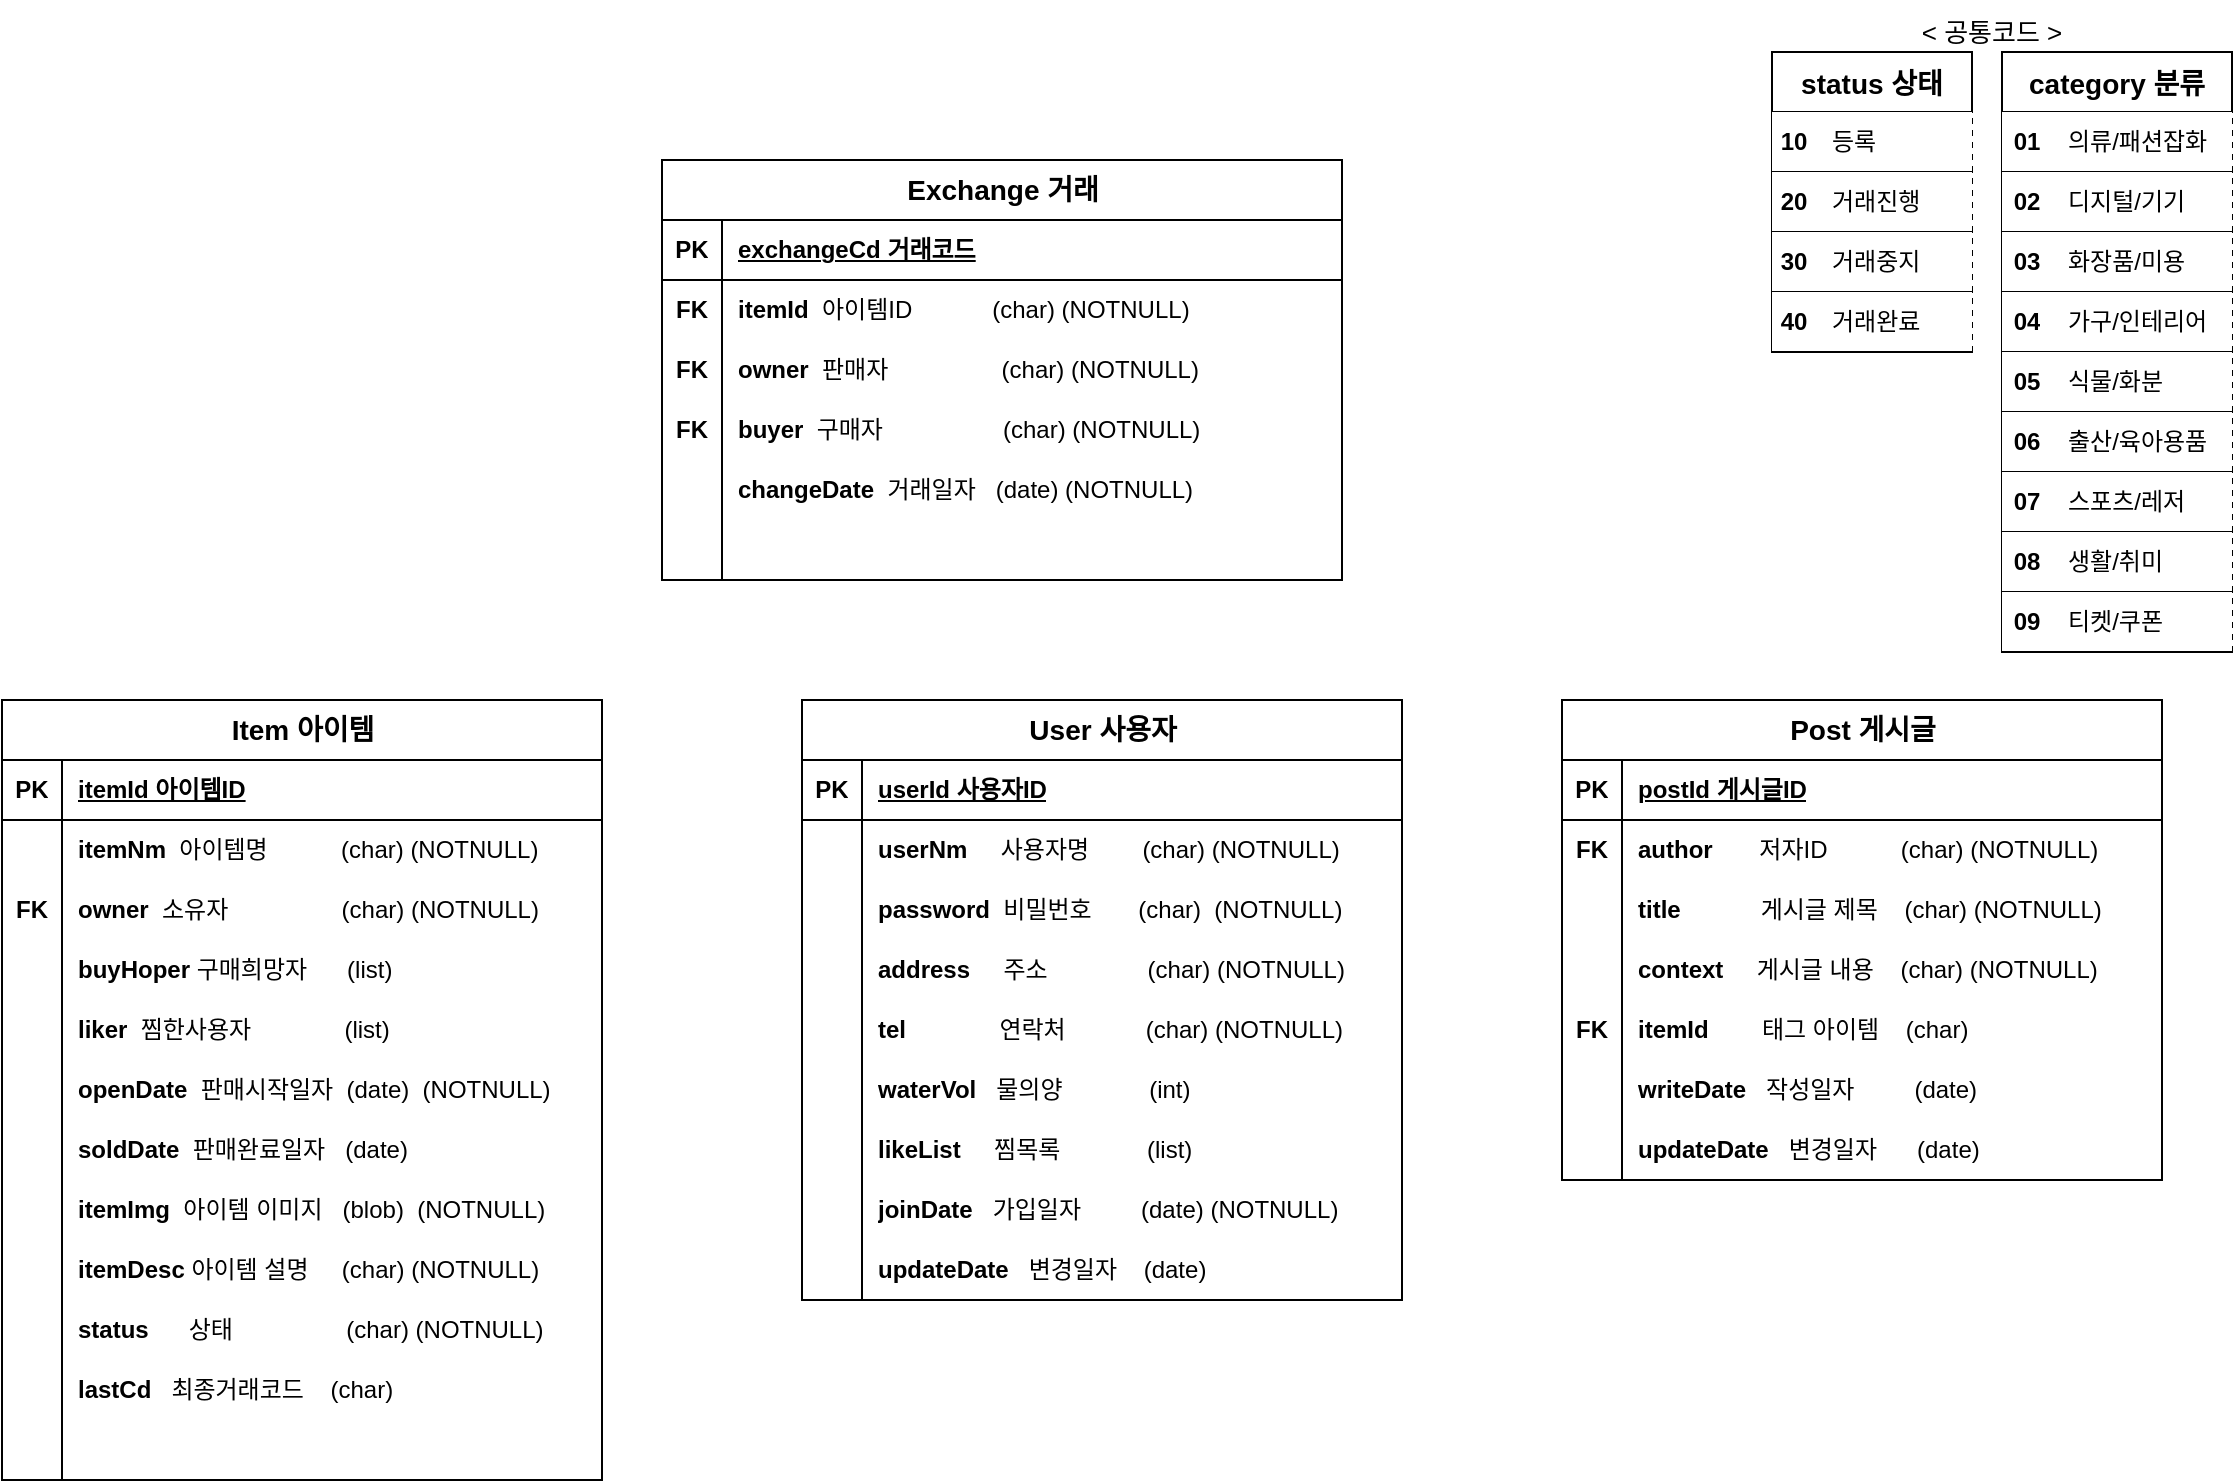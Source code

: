 <mxfile version="23.1.5" type="github">
  <diagram id="R2lEEEUBdFMjLlhIrx00" name="Page-1">
    <mxGraphModel dx="1007" dy="490" grid="0" gridSize="10" guides="1" tooltips="1" connect="1" arrows="1" fold="1" page="1" pageScale="1" pageWidth="1169" pageHeight="827" math="0" shadow="0" extFonts="Permanent Marker^https://fonts.googleapis.com/css?family=Permanent+Marker">
      <root>
        <mxCell id="0" />
        <mxCell id="1" parent="0" />
        <mxCell id="ZxIeK6SURO4zXmmaTbBE-70" value="" style="shape=tableRow;horizontal=0;startSize=0;swimlaneHead=0;swimlaneBody=0;fillColor=none;collapsible=0;dropTarget=0;points=[[0,0.5],[1,0.5]];portConstraint=eastwest;top=0;left=0;right=0;bottom=0;labelBackgroundColor=none;rounded=0;" parent="1" vertex="1">
          <mxGeometry x="440" y="610" width="180" height="30" as="geometry" />
        </mxCell>
        <mxCell id="ZxIeK6SURO4zXmmaTbBE-82" value="&lt;font style=&quot;font-size: 14px;&quot;&gt;Item 아이템&lt;/font&gt;" style="shape=table;startSize=30;container=1;collapsible=1;childLayout=tableLayout;fixedRows=1;rowLines=0;fontStyle=1;align=center;resizeLast=1;html=1;labelBackgroundColor=none;rounded=0;" parent="1" vertex="1">
          <mxGeometry x="40" y="350" width="300" height="390" as="geometry" />
        </mxCell>
        <mxCell id="ZxIeK6SURO4zXmmaTbBE-83" value="" style="shape=tableRow;horizontal=0;startSize=0;swimlaneHead=0;swimlaneBody=0;fillColor=none;collapsible=0;dropTarget=0;points=[[0,0.5],[1,0.5]];portConstraint=eastwest;top=0;left=0;right=0;bottom=1;labelBackgroundColor=none;rounded=0;" parent="ZxIeK6SURO4zXmmaTbBE-82" vertex="1">
          <mxGeometry y="30" width="300" height="30" as="geometry" />
        </mxCell>
        <mxCell id="ZxIeK6SURO4zXmmaTbBE-84" value="PK" style="shape=partialRectangle;connectable=0;fillColor=none;top=0;left=0;bottom=0;right=0;fontStyle=1;overflow=hidden;whiteSpace=wrap;html=1;labelBackgroundColor=none;rounded=0;" parent="ZxIeK6SURO4zXmmaTbBE-83" vertex="1">
          <mxGeometry width="30" height="30" as="geometry">
            <mxRectangle width="30" height="30" as="alternateBounds" />
          </mxGeometry>
        </mxCell>
        <mxCell id="ZxIeK6SURO4zXmmaTbBE-85" value="itemId 아이템ID" style="shape=partialRectangle;connectable=0;fillColor=none;top=0;left=0;bottom=0;right=0;align=left;spacingLeft=6;fontStyle=5;overflow=hidden;whiteSpace=wrap;html=1;labelBackgroundColor=none;rounded=0;" parent="ZxIeK6SURO4zXmmaTbBE-83" vertex="1">
          <mxGeometry x="30" width="270" height="30" as="geometry">
            <mxRectangle width="270" height="30" as="alternateBounds" />
          </mxGeometry>
        </mxCell>
        <mxCell id="ZxIeK6SURO4zXmmaTbBE-86" value="" style="shape=tableRow;horizontal=0;startSize=0;swimlaneHead=0;swimlaneBody=0;fillColor=none;collapsible=0;dropTarget=0;points=[[0,0.5],[1,0.5]];portConstraint=eastwest;top=0;left=0;right=0;bottom=0;labelBackgroundColor=none;rounded=0;" parent="ZxIeK6SURO4zXmmaTbBE-82" vertex="1">
          <mxGeometry y="60" width="300" height="30" as="geometry" />
        </mxCell>
        <mxCell id="ZxIeK6SURO4zXmmaTbBE-87" value="" style="shape=partialRectangle;connectable=0;fillColor=none;top=0;left=0;bottom=0;right=0;editable=1;overflow=hidden;whiteSpace=wrap;html=1;labelBackgroundColor=none;rounded=0;" parent="ZxIeK6SURO4zXmmaTbBE-86" vertex="1">
          <mxGeometry width="30" height="30" as="geometry">
            <mxRectangle width="30" height="30" as="alternateBounds" />
          </mxGeometry>
        </mxCell>
        <mxCell id="ZxIeK6SURO4zXmmaTbBE-88" value="&lt;b&gt;itemNm&lt;/b&gt;&amp;nbsp; 아이템명&amp;nbsp; &amp;nbsp; &amp;nbsp; &amp;nbsp; &amp;nbsp; &amp;nbsp;(char) (NOTNULL)" style="shape=partialRectangle;connectable=0;fillColor=none;top=0;left=0;bottom=0;right=0;align=left;spacingLeft=6;overflow=hidden;whiteSpace=wrap;html=1;labelBackgroundColor=none;rounded=0;" parent="ZxIeK6SURO4zXmmaTbBE-86" vertex="1">
          <mxGeometry x="30" width="270" height="30" as="geometry">
            <mxRectangle width="270" height="30" as="alternateBounds" />
          </mxGeometry>
        </mxCell>
        <mxCell id="ZxIeK6SURO4zXmmaTbBE-89" value="" style="shape=tableRow;horizontal=0;startSize=0;swimlaneHead=0;swimlaneBody=0;fillColor=none;collapsible=0;dropTarget=0;points=[[0,0.5],[1,0.5]];portConstraint=eastwest;top=0;left=0;right=0;bottom=0;labelBackgroundColor=none;rounded=0;" parent="ZxIeK6SURO4zXmmaTbBE-82" vertex="1">
          <mxGeometry y="90" width="300" height="30" as="geometry" />
        </mxCell>
        <mxCell id="ZxIeK6SURO4zXmmaTbBE-90" value="&lt;b&gt;FK&lt;/b&gt;" style="shape=partialRectangle;connectable=0;fillColor=none;top=0;left=0;bottom=0;right=0;editable=1;overflow=hidden;whiteSpace=wrap;html=1;labelBackgroundColor=none;rounded=0;" parent="ZxIeK6SURO4zXmmaTbBE-89" vertex="1">
          <mxGeometry width="30" height="30" as="geometry">
            <mxRectangle width="30" height="30" as="alternateBounds" />
          </mxGeometry>
        </mxCell>
        <mxCell id="ZxIeK6SURO4zXmmaTbBE-91" value="&lt;b&gt;owner&lt;/b&gt;&amp;nbsp; 소유자&amp;nbsp; &amp;nbsp; &amp;nbsp; &amp;nbsp; &amp;nbsp; &amp;nbsp; &amp;nbsp; &amp;nbsp; &amp;nbsp;(char) (NOTNULL)" style="shape=partialRectangle;connectable=0;fillColor=none;top=0;left=0;bottom=0;right=0;align=left;spacingLeft=6;overflow=hidden;whiteSpace=wrap;html=1;labelBackgroundColor=none;rounded=0;" parent="ZxIeK6SURO4zXmmaTbBE-89" vertex="1">
          <mxGeometry x="30" width="270" height="30" as="geometry">
            <mxRectangle width="270" height="30" as="alternateBounds" />
          </mxGeometry>
        </mxCell>
        <mxCell id="ZxIeK6SURO4zXmmaTbBE-95" value="" style="shape=tableRow;horizontal=0;startSize=0;swimlaneHead=0;swimlaneBody=0;fillColor=none;collapsible=0;dropTarget=0;points=[[0,0.5],[1,0.5]];portConstraint=eastwest;top=0;left=0;right=0;bottom=0;labelBackgroundColor=none;rounded=0;" parent="ZxIeK6SURO4zXmmaTbBE-82" vertex="1">
          <mxGeometry y="120" width="300" height="30" as="geometry" />
        </mxCell>
        <mxCell id="ZxIeK6SURO4zXmmaTbBE-96" value="" style="shape=partialRectangle;connectable=0;fillColor=none;top=0;left=0;bottom=0;right=0;editable=1;overflow=hidden;whiteSpace=wrap;html=1;labelBackgroundColor=none;rounded=0;" parent="ZxIeK6SURO4zXmmaTbBE-95" vertex="1">
          <mxGeometry width="30" height="30" as="geometry">
            <mxRectangle width="30" height="30" as="alternateBounds" />
          </mxGeometry>
        </mxCell>
        <mxCell id="ZxIeK6SURO4zXmmaTbBE-97" value="&lt;b&gt;buyHoper&lt;/b&gt; 구매희망자&amp;nbsp; &amp;nbsp; &amp;nbsp; (list)" style="shape=partialRectangle;connectable=0;fillColor=none;top=0;left=0;bottom=0;right=0;align=left;spacingLeft=6;overflow=hidden;whiteSpace=wrap;html=1;labelBackgroundColor=none;rounded=0;" parent="ZxIeK6SURO4zXmmaTbBE-95" vertex="1">
          <mxGeometry x="30" width="270" height="30" as="geometry">
            <mxRectangle width="270" height="30" as="alternateBounds" />
          </mxGeometry>
        </mxCell>
        <mxCell id="ZxIeK6SURO4zXmmaTbBE-98" value="" style="shape=tableRow;horizontal=0;startSize=0;swimlaneHead=0;swimlaneBody=0;fillColor=none;collapsible=0;dropTarget=0;points=[[0,0.5],[1,0.5]];portConstraint=eastwest;top=0;left=0;right=0;bottom=0;labelBackgroundColor=none;rounded=0;" parent="ZxIeK6SURO4zXmmaTbBE-82" vertex="1">
          <mxGeometry y="150" width="300" height="30" as="geometry" />
        </mxCell>
        <mxCell id="ZxIeK6SURO4zXmmaTbBE-99" value="" style="shape=partialRectangle;connectable=0;fillColor=none;top=0;left=0;bottom=0;right=0;editable=1;overflow=hidden;whiteSpace=wrap;html=1;labelBackgroundColor=none;rounded=0;" parent="ZxIeK6SURO4zXmmaTbBE-98" vertex="1">
          <mxGeometry width="30" height="30" as="geometry">
            <mxRectangle width="30" height="30" as="alternateBounds" />
          </mxGeometry>
        </mxCell>
        <mxCell id="ZxIeK6SURO4zXmmaTbBE-100" value="&lt;b&gt;liker&lt;/b&gt;&amp;nbsp; 찜한사용자&amp;nbsp; &amp;nbsp; &amp;nbsp; &amp;nbsp; &amp;nbsp; &amp;nbsp; &amp;nbsp; (list)" style="shape=partialRectangle;connectable=0;fillColor=none;top=0;left=0;bottom=0;right=0;align=left;spacingLeft=6;overflow=hidden;whiteSpace=wrap;html=1;labelBackgroundColor=none;rounded=0;" parent="ZxIeK6SURO4zXmmaTbBE-98" vertex="1">
          <mxGeometry x="30" width="270" height="30" as="geometry">
            <mxRectangle width="270" height="30" as="alternateBounds" />
          </mxGeometry>
        </mxCell>
        <mxCell id="ZxIeK6SURO4zXmmaTbBE-101" value="" style="shape=tableRow;horizontal=0;startSize=0;swimlaneHead=0;swimlaneBody=0;fillColor=none;collapsible=0;dropTarget=0;points=[[0,0.5],[1,0.5]];portConstraint=eastwest;top=0;left=0;right=0;bottom=0;labelBackgroundColor=none;rounded=0;" parent="ZxIeK6SURO4zXmmaTbBE-82" vertex="1">
          <mxGeometry y="180" width="300" height="30" as="geometry" />
        </mxCell>
        <mxCell id="ZxIeK6SURO4zXmmaTbBE-102" value="" style="shape=partialRectangle;connectable=0;fillColor=none;top=0;left=0;bottom=0;right=0;editable=1;overflow=hidden;whiteSpace=wrap;html=1;labelBackgroundColor=none;rounded=0;" parent="ZxIeK6SURO4zXmmaTbBE-101" vertex="1">
          <mxGeometry width="30" height="30" as="geometry">
            <mxRectangle width="30" height="30" as="alternateBounds" />
          </mxGeometry>
        </mxCell>
        <mxCell id="ZxIeK6SURO4zXmmaTbBE-103" value="&lt;b&gt;openDate&lt;/b&gt;&amp;nbsp; 판매시작일자&amp;nbsp; (date)&amp;nbsp; (NOTNULL)" style="shape=partialRectangle;connectable=0;fillColor=none;top=0;left=0;bottom=0;right=0;align=left;spacingLeft=6;overflow=hidden;whiteSpace=wrap;html=1;labelBackgroundColor=none;rounded=0;" parent="ZxIeK6SURO4zXmmaTbBE-101" vertex="1">
          <mxGeometry x="30" width="270" height="30" as="geometry">
            <mxRectangle width="270" height="30" as="alternateBounds" />
          </mxGeometry>
        </mxCell>
        <mxCell id="ZxIeK6SURO4zXmmaTbBE-104" value="" style="shape=tableRow;horizontal=0;startSize=0;swimlaneHead=0;swimlaneBody=0;fillColor=none;collapsible=0;dropTarget=0;points=[[0,0.5],[1,0.5]];portConstraint=eastwest;top=0;left=0;right=0;bottom=0;labelBackgroundColor=none;rounded=0;" parent="ZxIeK6SURO4zXmmaTbBE-82" vertex="1">
          <mxGeometry y="210" width="300" height="30" as="geometry" />
        </mxCell>
        <mxCell id="ZxIeK6SURO4zXmmaTbBE-105" value="" style="shape=partialRectangle;connectable=0;fillColor=none;top=0;left=0;bottom=0;right=0;editable=1;overflow=hidden;whiteSpace=wrap;html=1;labelBackgroundColor=none;rounded=0;" parent="ZxIeK6SURO4zXmmaTbBE-104" vertex="1">
          <mxGeometry width="30" height="30" as="geometry">
            <mxRectangle width="30" height="30" as="alternateBounds" />
          </mxGeometry>
        </mxCell>
        <mxCell id="ZxIeK6SURO4zXmmaTbBE-106" value="&lt;b&gt;soldDate&lt;/b&gt;&amp;nbsp; 판매완료일자&amp;nbsp; &amp;nbsp;(date)" style="shape=partialRectangle;connectable=0;fillColor=none;top=0;left=0;bottom=0;right=0;align=left;spacingLeft=6;overflow=hidden;whiteSpace=wrap;html=1;labelBackgroundColor=none;rounded=0;" parent="ZxIeK6SURO4zXmmaTbBE-104" vertex="1">
          <mxGeometry x="30" width="270" height="30" as="geometry">
            <mxRectangle width="270" height="30" as="alternateBounds" />
          </mxGeometry>
        </mxCell>
        <mxCell id="ZxIeK6SURO4zXmmaTbBE-107" value="" style="shape=tableRow;horizontal=0;startSize=0;swimlaneHead=0;swimlaneBody=0;fillColor=none;collapsible=0;dropTarget=0;points=[[0,0.5],[1,0.5]];portConstraint=eastwest;top=0;left=0;right=0;bottom=0;labelBackgroundColor=none;rounded=0;" parent="ZxIeK6SURO4zXmmaTbBE-82" vertex="1">
          <mxGeometry y="240" width="300" height="30" as="geometry" />
        </mxCell>
        <mxCell id="ZxIeK6SURO4zXmmaTbBE-108" value="" style="shape=partialRectangle;connectable=0;fillColor=none;top=0;left=0;bottom=0;right=0;editable=1;overflow=hidden;whiteSpace=wrap;html=1;labelBackgroundColor=none;rounded=0;" parent="ZxIeK6SURO4zXmmaTbBE-107" vertex="1">
          <mxGeometry width="30" height="30" as="geometry">
            <mxRectangle width="30" height="30" as="alternateBounds" />
          </mxGeometry>
        </mxCell>
        <mxCell id="ZxIeK6SURO4zXmmaTbBE-109" value="&lt;b&gt;itemImg&lt;/b&gt;&amp;nbsp; 아이템 이미지&amp;nbsp; &amp;nbsp;(blob)&amp;nbsp; (NOTNULL)" style="shape=partialRectangle;connectable=0;fillColor=none;top=0;left=0;bottom=0;right=0;align=left;spacingLeft=6;overflow=hidden;whiteSpace=wrap;html=1;labelBackgroundColor=none;rounded=0;" parent="ZxIeK6SURO4zXmmaTbBE-107" vertex="1">
          <mxGeometry x="30" width="270" height="30" as="geometry">
            <mxRectangle width="270" height="30" as="alternateBounds" />
          </mxGeometry>
        </mxCell>
        <mxCell id="ZxIeK6SURO4zXmmaTbBE-110" value="" style="shape=tableRow;horizontal=0;startSize=0;swimlaneHead=0;swimlaneBody=0;fillColor=none;collapsible=0;dropTarget=0;points=[[0,0.5],[1,0.5]];portConstraint=eastwest;top=0;left=0;right=0;bottom=0;labelBackgroundColor=none;rounded=0;" parent="ZxIeK6SURO4zXmmaTbBE-82" vertex="1">
          <mxGeometry y="270" width="300" height="30" as="geometry" />
        </mxCell>
        <mxCell id="ZxIeK6SURO4zXmmaTbBE-111" value="" style="shape=partialRectangle;connectable=0;fillColor=none;top=0;left=0;bottom=0;right=0;editable=1;overflow=hidden;whiteSpace=wrap;html=1;labelBackgroundColor=none;rounded=0;" parent="ZxIeK6SURO4zXmmaTbBE-110" vertex="1">
          <mxGeometry width="30" height="30" as="geometry">
            <mxRectangle width="30" height="30" as="alternateBounds" />
          </mxGeometry>
        </mxCell>
        <mxCell id="ZxIeK6SURO4zXmmaTbBE-112" value="&lt;b&gt;itemDesc&lt;/b&gt; 아이템 설명&amp;nbsp; &amp;nbsp; &amp;nbsp;(char) (NOTNULL)" style="shape=partialRectangle;connectable=0;fillColor=none;top=0;left=0;bottom=0;right=0;align=left;spacingLeft=6;overflow=hidden;whiteSpace=wrap;html=1;labelBackgroundColor=none;rounded=0;" parent="ZxIeK6SURO4zXmmaTbBE-110" vertex="1">
          <mxGeometry x="30" width="270" height="30" as="geometry">
            <mxRectangle width="270" height="30" as="alternateBounds" />
          </mxGeometry>
        </mxCell>
        <mxCell id="ZxIeK6SURO4zXmmaTbBE-113" value="" style="shape=tableRow;horizontal=0;startSize=0;swimlaneHead=0;swimlaneBody=0;fillColor=none;collapsible=0;dropTarget=0;points=[[0,0.5],[1,0.5]];portConstraint=eastwest;top=0;left=0;right=0;bottom=0;labelBackgroundColor=none;rounded=0;" parent="ZxIeK6SURO4zXmmaTbBE-82" vertex="1">
          <mxGeometry y="300" width="300" height="30" as="geometry" />
        </mxCell>
        <mxCell id="ZxIeK6SURO4zXmmaTbBE-114" value="" style="shape=partialRectangle;connectable=0;fillColor=none;top=0;left=0;bottom=0;right=0;editable=1;overflow=hidden;whiteSpace=wrap;html=1;labelBackgroundColor=none;rounded=0;" parent="ZxIeK6SURO4zXmmaTbBE-113" vertex="1">
          <mxGeometry width="30" height="30" as="geometry">
            <mxRectangle width="30" height="30" as="alternateBounds" />
          </mxGeometry>
        </mxCell>
        <mxCell id="ZxIeK6SURO4zXmmaTbBE-115" value="&lt;b&gt;status&lt;/b&gt;&amp;nbsp; &amp;nbsp; &amp;nbsp; 상태&amp;nbsp; &amp;nbsp; &amp;nbsp; &amp;nbsp; &amp;nbsp; &amp;nbsp; &amp;nbsp; &amp;nbsp; &amp;nbsp;(char) (NOTNULL)" style="shape=partialRectangle;connectable=0;fillColor=none;top=0;left=0;bottom=0;right=0;align=left;spacingLeft=6;overflow=hidden;whiteSpace=wrap;html=1;labelBackgroundColor=none;rounded=0;" parent="ZxIeK6SURO4zXmmaTbBE-113" vertex="1">
          <mxGeometry x="30" width="270" height="30" as="geometry">
            <mxRectangle width="270" height="30" as="alternateBounds" />
          </mxGeometry>
        </mxCell>
        <mxCell id="ZxIeK6SURO4zXmmaTbBE-116" value="" style="shape=tableRow;horizontal=0;startSize=0;swimlaneHead=0;swimlaneBody=0;fillColor=none;collapsible=0;dropTarget=0;points=[[0,0.5],[1,0.5]];portConstraint=eastwest;top=0;left=0;right=0;bottom=0;labelBackgroundColor=none;rounded=0;" parent="ZxIeK6SURO4zXmmaTbBE-82" vertex="1">
          <mxGeometry y="330" width="300" height="30" as="geometry" />
        </mxCell>
        <mxCell id="ZxIeK6SURO4zXmmaTbBE-117" value="" style="shape=partialRectangle;connectable=0;fillColor=none;top=0;left=0;bottom=0;right=0;editable=1;overflow=hidden;whiteSpace=wrap;html=1;labelBackgroundColor=none;rounded=0;" parent="ZxIeK6SURO4zXmmaTbBE-116" vertex="1">
          <mxGeometry width="30" height="30" as="geometry">
            <mxRectangle width="30" height="30" as="alternateBounds" />
          </mxGeometry>
        </mxCell>
        <mxCell id="ZxIeK6SURO4zXmmaTbBE-118" value="&lt;b&gt;lastCd&lt;/b&gt;&amp;nbsp; &amp;nbsp;최종거래코드&amp;nbsp; &amp;nbsp; (char)&amp;nbsp;" style="shape=partialRectangle;connectable=0;fillColor=none;top=0;left=0;bottom=0;right=0;align=left;spacingLeft=6;overflow=hidden;whiteSpace=wrap;html=1;labelBackgroundColor=none;rounded=0;" parent="ZxIeK6SURO4zXmmaTbBE-116" vertex="1">
          <mxGeometry x="30" width="270" height="30" as="geometry">
            <mxRectangle width="270" height="30" as="alternateBounds" />
          </mxGeometry>
        </mxCell>
        <mxCell id="ZxIeK6SURO4zXmmaTbBE-119" value="" style="shape=tableRow;horizontal=0;startSize=0;swimlaneHead=0;swimlaneBody=0;fillColor=none;collapsible=0;dropTarget=0;points=[[0,0.5],[1,0.5]];portConstraint=eastwest;top=0;left=0;right=0;bottom=0;labelBackgroundColor=none;rounded=0;" parent="ZxIeK6SURO4zXmmaTbBE-82" vertex="1">
          <mxGeometry y="360" width="300" height="30" as="geometry" />
        </mxCell>
        <mxCell id="ZxIeK6SURO4zXmmaTbBE-120" value="" style="shape=partialRectangle;connectable=0;fillColor=none;top=0;left=0;bottom=0;right=0;editable=1;overflow=hidden;whiteSpace=wrap;html=1;labelBackgroundColor=none;rounded=0;" parent="ZxIeK6SURO4zXmmaTbBE-119" vertex="1">
          <mxGeometry width="30" height="30" as="geometry">
            <mxRectangle width="30" height="30" as="alternateBounds" />
          </mxGeometry>
        </mxCell>
        <mxCell id="ZxIeK6SURO4zXmmaTbBE-121" value="" style="shape=partialRectangle;connectable=0;fillColor=none;top=0;left=0;bottom=0;right=0;align=left;spacingLeft=6;overflow=hidden;whiteSpace=wrap;html=1;labelBackgroundColor=none;rounded=0;" parent="ZxIeK6SURO4zXmmaTbBE-119" vertex="1">
          <mxGeometry x="30" width="270" height="30" as="geometry">
            <mxRectangle width="270" height="30" as="alternateBounds" />
          </mxGeometry>
        </mxCell>
        <mxCell id="ZxIeK6SURO4zXmmaTbBE-151" value="&lt;font style=&quot;font-size: 14px;&quot;&gt;Exchange 거래&lt;/font&gt;" style="shape=table;startSize=30;container=1;collapsible=1;childLayout=tableLayout;fixedRows=1;rowLines=0;fontStyle=1;align=center;resizeLast=1;html=1;labelBackgroundColor=none;rounded=0;" parent="1" vertex="1">
          <mxGeometry x="370" y="80" width="340" height="210" as="geometry" />
        </mxCell>
        <mxCell id="ZxIeK6SURO4zXmmaTbBE-152" value="" style="shape=tableRow;horizontal=0;startSize=0;swimlaneHead=0;swimlaneBody=0;fillColor=none;collapsible=0;dropTarget=0;points=[[0,0.5],[1,0.5]];portConstraint=eastwest;top=0;left=0;right=0;bottom=1;labelBackgroundColor=none;rounded=0;" parent="ZxIeK6SURO4zXmmaTbBE-151" vertex="1">
          <mxGeometry y="30" width="340" height="30" as="geometry" />
        </mxCell>
        <mxCell id="ZxIeK6SURO4zXmmaTbBE-153" value="PK" style="shape=partialRectangle;connectable=0;fillColor=none;top=0;left=0;bottom=0;right=0;fontStyle=1;overflow=hidden;whiteSpace=wrap;html=1;labelBackgroundColor=none;rounded=0;" parent="ZxIeK6SURO4zXmmaTbBE-152" vertex="1">
          <mxGeometry width="30" height="30" as="geometry">
            <mxRectangle width="30" height="30" as="alternateBounds" />
          </mxGeometry>
        </mxCell>
        <mxCell id="ZxIeK6SURO4zXmmaTbBE-154" value="exchangeCd 거래코드" style="shape=partialRectangle;connectable=0;fillColor=none;top=0;left=0;bottom=0;right=0;align=left;spacingLeft=6;fontStyle=5;overflow=hidden;whiteSpace=wrap;html=1;labelBackgroundColor=none;rounded=0;" parent="ZxIeK6SURO4zXmmaTbBE-152" vertex="1">
          <mxGeometry x="30" width="310" height="30" as="geometry">
            <mxRectangle width="310" height="30" as="alternateBounds" />
          </mxGeometry>
        </mxCell>
        <mxCell id="ZxIeK6SURO4zXmmaTbBE-155" value="" style="shape=tableRow;horizontal=0;startSize=0;swimlaneHead=0;swimlaneBody=0;fillColor=none;collapsible=0;dropTarget=0;points=[[0,0.5],[1,0.5]];portConstraint=eastwest;top=0;left=0;right=0;bottom=0;labelBackgroundColor=none;rounded=0;" parent="ZxIeK6SURO4zXmmaTbBE-151" vertex="1">
          <mxGeometry y="60" width="340" height="30" as="geometry" />
        </mxCell>
        <mxCell id="ZxIeK6SURO4zXmmaTbBE-156" value="&lt;b style=&quot;border-color: var(--border-color);&quot;&gt;FK&lt;/b&gt;" style="shape=partialRectangle;connectable=0;fillColor=none;top=0;left=0;bottom=0;right=0;editable=1;overflow=hidden;whiteSpace=wrap;html=1;labelBackgroundColor=none;rounded=0;" parent="ZxIeK6SURO4zXmmaTbBE-155" vertex="1">
          <mxGeometry width="30" height="30" as="geometry">
            <mxRectangle width="30" height="30" as="alternateBounds" />
          </mxGeometry>
        </mxCell>
        <mxCell id="ZxIeK6SURO4zXmmaTbBE-157" value="&lt;b&gt;itemId&lt;/b&gt;&amp;nbsp; 아이템ID&amp;nbsp; &amp;nbsp; &amp;nbsp; &amp;nbsp; &amp;nbsp; &amp;nbsp; (char) (NOTNULL)" style="shape=partialRectangle;connectable=0;fillColor=none;top=0;left=0;bottom=0;right=0;align=left;spacingLeft=6;overflow=hidden;whiteSpace=wrap;html=1;labelBackgroundColor=none;rounded=0;" parent="ZxIeK6SURO4zXmmaTbBE-155" vertex="1">
          <mxGeometry x="30" width="310" height="30" as="geometry">
            <mxRectangle width="310" height="30" as="alternateBounds" />
          </mxGeometry>
        </mxCell>
        <mxCell id="ZxIeK6SURO4zXmmaTbBE-161" value="" style="shape=tableRow;horizontal=0;startSize=0;swimlaneHead=0;swimlaneBody=0;fillColor=none;collapsible=0;dropTarget=0;points=[[0,0.5],[1,0.5]];portConstraint=eastwest;top=0;left=0;right=0;bottom=0;labelBackgroundColor=none;rounded=0;" parent="ZxIeK6SURO4zXmmaTbBE-151" vertex="1">
          <mxGeometry y="90" width="340" height="30" as="geometry" />
        </mxCell>
        <mxCell id="ZxIeK6SURO4zXmmaTbBE-162" value="&lt;b style=&quot;border-color: var(--border-color);&quot;&gt;FK&lt;/b&gt;" style="shape=partialRectangle;connectable=0;fillColor=none;top=0;left=0;bottom=0;right=0;editable=1;overflow=hidden;whiteSpace=wrap;html=1;labelBackgroundColor=none;rounded=0;" parent="ZxIeK6SURO4zXmmaTbBE-161" vertex="1">
          <mxGeometry width="30" height="30" as="geometry">
            <mxRectangle width="30" height="30" as="alternateBounds" />
          </mxGeometry>
        </mxCell>
        <mxCell id="ZxIeK6SURO4zXmmaTbBE-163" value="&lt;b&gt;owner&lt;/b&gt;&amp;nbsp; 판매자&amp;nbsp; &amp;nbsp; &amp;nbsp; &amp;nbsp; &amp;nbsp; &amp;nbsp; &amp;nbsp; &amp;nbsp; &amp;nbsp;(char) (NOTNULL)" style="shape=partialRectangle;connectable=0;fillColor=none;top=0;left=0;bottom=0;right=0;align=left;spacingLeft=6;overflow=hidden;whiteSpace=wrap;html=1;labelBackgroundColor=none;rounded=0;" parent="ZxIeK6SURO4zXmmaTbBE-161" vertex="1">
          <mxGeometry x="30" width="310" height="30" as="geometry">
            <mxRectangle width="310" height="30" as="alternateBounds" />
          </mxGeometry>
        </mxCell>
        <mxCell id="ZxIeK6SURO4zXmmaTbBE-173" value="" style="shape=tableRow;horizontal=0;startSize=0;swimlaneHead=0;swimlaneBody=0;fillColor=none;collapsible=0;dropTarget=0;points=[[0,0.5],[1,0.5]];portConstraint=eastwest;top=0;left=0;right=0;bottom=0;labelBackgroundColor=none;rounded=0;" parent="ZxIeK6SURO4zXmmaTbBE-151" vertex="1">
          <mxGeometry y="120" width="340" height="30" as="geometry" />
        </mxCell>
        <mxCell id="ZxIeK6SURO4zXmmaTbBE-174" value="&lt;b style=&quot;border-color: var(--border-color);&quot;&gt;FK&lt;/b&gt;" style="shape=partialRectangle;connectable=0;fillColor=none;top=0;left=0;bottom=0;right=0;editable=1;overflow=hidden;whiteSpace=wrap;html=1;labelBackgroundColor=none;rounded=0;" parent="ZxIeK6SURO4zXmmaTbBE-173" vertex="1">
          <mxGeometry width="30" height="30" as="geometry">
            <mxRectangle width="30" height="30" as="alternateBounds" />
          </mxGeometry>
        </mxCell>
        <mxCell id="ZxIeK6SURO4zXmmaTbBE-175" value="&lt;b style=&quot;border-color: var(--border-color);&quot;&gt;buyer&lt;/b&gt;&amp;nbsp; 구매자&amp;nbsp; &amp;nbsp; &amp;nbsp; &amp;nbsp; &amp;nbsp; &amp;nbsp; &amp;nbsp; &amp;nbsp; &amp;nbsp; (char) (NOTNULL)" style="shape=partialRectangle;connectable=0;fillColor=none;top=0;left=0;bottom=0;right=0;align=left;spacingLeft=6;overflow=hidden;whiteSpace=wrap;html=1;labelBackgroundColor=none;rounded=0;" parent="ZxIeK6SURO4zXmmaTbBE-173" vertex="1">
          <mxGeometry x="30" width="310" height="30" as="geometry">
            <mxRectangle width="310" height="30" as="alternateBounds" />
          </mxGeometry>
        </mxCell>
        <mxCell id="ZxIeK6SURO4zXmmaTbBE-185" value="" style="shape=tableRow;horizontal=0;startSize=0;swimlaneHead=0;swimlaneBody=0;fillColor=none;collapsible=0;dropTarget=0;points=[[0,0.5],[1,0.5]];portConstraint=eastwest;top=0;left=0;right=0;bottom=0;labelBackgroundColor=none;rounded=0;" parent="ZxIeK6SURO4zXmmaTbBE-151" vertex="1">
          <mxGeometry y="150" width="340" height="30" as="geometry" />
        </mxCell>
        <mxCell id="ZxIeK6SURO4zXmmaTbBE-186" value="" style="shape=partialRectangle;connectable=0;fillColor=none;top=0;left=0;bottom=0;right=0;editable=1;overflow=hidden;whiteSpace=wrap;html=1;labelBackgroundColor=none;rounded=0;" parent="ZxIeK6SURO4zXmmaTbBE-185" vertex="1">
          <mxGeometry width="30" height="30" as="geometry">
            <mxRectangle width="30" height="30" as="alternateBounds" />
          </mxGeometry>
        </mxCell>
        <mxCell id="ZxIeK6SURO4zXmmaTbBE-187" value="&lt;b style=&quot;border-color: var(--border-color);&quot;&gt;changeDate&lt;/b&gt;&amp;nbsp; 거래일자&amp;nbsp; &amp;nbsp;(date) (NOTNULL)" style="shape=partialRectangle;connectable=0;fillColor=none;top=0;left=0;bottom=0;right=0;align=left;spacingLeft=6;overflow=hidden;whiteSpace=wrap;html=1;labelBackgroundColor=none;rounded=0;" parent="ZxIeK6SURO4zXmmaTbBE-185" vertex="1">
          <mxGeometry x="30" width="310" height="30" as="geometry">
            <mxRectangle width="310" height="30" as="alternateBounds" />
          </mxGeometry>
        </mxCell>
        <mxCell id="ZxIeK6SURO4zXmmaTbBE-188" value="" style="shape=tableRow;horizontal=0;startSize=0;swimlaneHead=0;swimlaneBody=0;fillColor=none;collapsible=0;dropTarget=0;points=[[0,0.5],[1,0.5]];portConstraint=eastwest;top=0;left=0;right=0;bottom=0;labelBackgroundColor=none;rounded=0;" parent="ZxIeK6SURO4zXmmaTbBE-151" vertex="1">
          <mxGeometry y="180" width="340" height="30" as="geometry" />
        </mxCell>
        <mxCell id="ZxIeK6SURO4zXmmaTbBE-189" value="" style="shape=partialRectangle;connectable=0;fillColor=none;top=0;left=0;bottom=0;right=0;editable=1;overflow=hidden;whiteSpace=wrap;html=1;labelBackgroundColor=none;rounded=0;" parent="ZxIeK6SURO4zXmmaTbBE-188" vertex="1">
          <mxGeometry width="30" height="30" as="geometry">
            <mxRectangle width="30" height="30" as="alternateBounds" />
          </mxGeometry>
        </mxCell>
        <mxCell id="ZxIeK6SURO4zXmmaTbBE-190" value="" style="shape=partialRectangle;connectable=0;fillColor=none;top=0;left=0;bottom=0;right=0;align=left;spacingLeft=6;overflow=hidden;whiteSpace=wrap;html=1;labelBackgroundColor=none;rounded=0;" parent="ZxIeK6SURO4zXmmaTbBE-188" vertex="1">
          <mxGeometry x="30" width="310" height="30" as="geometry">
            <mxRectangle width="310" height="30" as="alternateBounds" />
          </mxGeometry>
        </mxCell>
        <mxCell id="0sbaT3xCv8f4EOUlxpCY-47" value="&lt;font style=&quot;font-size: 14px;&quot;&gt;User 사용자&lt;/font&gt;" style="shape=table;startSize=30;container=1;collapsible=1;childLayout=tableLayout;fixedRows=1;rowLines=0;fontStyle=1;align=center;resizeLast=1;html=1;labelBackgroundColor=none;rounded=0;" vertex="1" parent="1">
          <mxGeometry x="440" y="350" width="300" height="300" as="geometry" />
        </mxCell>
        <mxCell id="0sbaT3xCv8f4EOUlxpCY-48" value="" style="shape=tableRow;horizontal=0;startSize=0;swimlaneHead=0;swimlaneBody=0;fillColor=none;collapsible=0;dropTarget=0;points=[[0,0.5],[1,0.5]];portConstraint=eastwest;top=0;left=0;right=0;bottom=1;labelBackgroundColor=none;rounded=0;" vertex="1" parent="0sbaT3xCv8f4EOUlxpCY-47">
          <mxGeometry y="30" width="300" height="30" as="geometry" />
        </mxCell>
        <mxCell id="0sbaT3xCv8f4EOUlxpCY-49" value="PK" style="shape=partialRectangle;connectable=0;fillColor=none;top=0;left=0;bottom=0;right=0;fontStyle=1;overflow=hidden;whiteSpace=wrap;html=1;labelBackgroundColor=none;rounded=0;" vertex="1" parent="0sbaT3xCv8f4EOUlxpCY-48">
          <mxGeometry width="30" height="30" as="geometry">
            <mxRectangle width="30" height="30" as="alternateBounds" />
          </mxGeometry>
        </mxCell>
        <mxCell id="0sbaT3xCv8f4EOUlxpCY-50" value="userId 사용자ID" style="shape=partialRectangle;connectable=0;fillColor=none;top=0;left=0;bottom=0;right=0;align=left;spacingLeft=6;fontStyle=5;overflow=hidden;whiteSpace=wrap;html=1;labelBackgroundColor=none;rounded=0;" vertex="1" parent="0sbaT3xCv8f4EOUlxpCY-48">
          <mxGeometry x="30" width="270" height="30" as="geometry">
            <mxRectangle width="270" height="30" as="alternateBounds" />
          </mxGeometry>
        </mxCell>
        <mxCell id="0sbaT3xCv8f4EOUlxpCY-51" value="" style="shape=tableRow;horizontal=0;startSize=0;swimlaneHead=0;swimlaneBody=0;fillColor=none;collapsible=0;dropTarget=0;points=[[0,0.5],[1,0.5]];portConstraint=eastwest;top=0;left=0;right=0;bottom=0;labelBackgroundColor=none;rounded=0;" vertex="1" parent="0sbaT3xCv8f4EOUlxpCY-47">
          <mxGeometry y="60" width="300" height="30" as="geometry" />
        </mxCell>
        <mxCell id="0sbaT3xCv8f4EOUlxpCY-52" value="" style="shape=partialRectangle;connectable=0;fillColor=none;top=0;left=0;bottom=0;right=0;editable=1;overflow=hidden;whiteSpace=wrap;html=1;labelBackgroundColor=none;rounded=0;" vertex="1" parent="0sbaT3xCv8f4EOUlxpCY-51">
          <mxGeometry width="30" height="30" as="geometry">
            <mxRectangle width="30" height="30" as="alternateBounds" />
          </mxGeometry>
        </mxCell>
        <mxCell id="0sbaT3xCv8f4EOUlxpCY-53" value="&lt;b&gt;userNm&lt;/b&gt;&amp;nbsp; &amp;nbsp; &amp;nbsp;사용자명&amp;nbsp; &amp;nbsp; &amp;nbsp; &amp;nbsp; (char) (NOTNULL)" style="shape=partialRectangle;connectable=0;fillColor=none;top=0;left=0;bottom=0;right=0;align=left;spacingLeft=6;overflow=hidden;whiteSpace=wrap;html=1;labelBackgroundColor=none;rounded=0;" vertex="1" parent="0sbaT3xCv8f4EOUlxpCY-51">
          <mxGeometry x="30" width="270" height="30" as="geometry">
            <mxRectangle width="270" height="30" as="alternateBounds" />
          </mxGeometry>
        </mxCell>
        <mxCell id="0sbaT3xCv8f4EOUlxpCY-69" value="" style="shape=tableRow;horizontal=0;startSize=0;swimlaneHead=0;swimlaneBody=0;fillColor=none;collapsible=0;dropTarget=0;points=[[0,0.5],[1,0.5]];portConstraint=eastwest;top=0;left=0;right=0;bottom=0;labelBackgroundColor=none;rounded=0;" vertex="1" parent="0sbaT3xCv8f4EOUlxpCY-47">
          <mxGeometry y="90" width="300" height="30" as="geometry" />
        </mxCell>
        <mxCell id="0sbaT3xCv8f4EOUlxpCY-70" value="" style="shape=partialRectangle;connectable=0;fillColor=none;top=0;left=0;bottom=0;right=0;editable=1;overflow=hidden;whiteSpace=wrap;html=1;labelBackgroundColor=none;rounded=0;" vertex="1" parent="0sbaT3xCv8f4EOUlxpCY-69">
          <mxGeometry width="30" height="30" as="geometry">
            <mxRectangle width="30" height="30" as="alternateBounds" />
          </mxGeometry>
        </mxCell>
        <mxCell id="0sbaT3xCv8f4EOUlxpCY-71" value="&lt;b&gt;password&lt;/b&gt;&amp;nbsp; 비밀번호&amp;nbsp; &amp;nbsp; &amp;nbsp; &amp;nbsp;(char)&amp;nbsp; (NOTNULL)" style="shape=partialRectangle;connectable=0;fillColor=none;top=0;left=0;bottom=0;right=0;align=left;spacingLeft=6;overflow=hidden;whiteSpace=wrap;html=1;labelBackgroundColor=none;rounded=0;" vertex="1" parent="0sbaT3xCv8f4EOUlxpCY-69">
          <mxGeometry x="30" width="270" height="30" as="geometry">
            <mxRectangle width="270" height="30" as="alternateBounds" />
          </mxGeometry>
        </mxCell>
        <mxCell id="0sbaT3xCv8f4EOUlxpCY-72" value="" style="shape=tableRow;horizontal=0;startSize=0;swimlaneHead=0;swimlaneBody=0;fillColor=none;collapsible=0;dropTarget=0;points=[[0,0.5],[1,0.5]];portConstraint=eastwest;top=0;left=0;right=0;bottom=0;labelBackgroundColor=none;rounded=0;" vertex="1" parent="0sbaT3xCv8f4EOUlxpCY-47">
          <mxGeometry y="120" width="300" height="30" as="geometry" />
        </mxCell>
        <mxCell id="0sbaT3xCv8f4EOUlxpCY-73" value="" style="shape=partialRectangle;connectable=0;fillColor=none;top=0;left=0;bottom=0;right=0;editable=1;overflow=hidden;whiteSpace=wrap;html=1;labelBackgroundColor=none;rounded=0;" vertex="1" parent="0sbaT3xCv8f4EOUlxpCY-72">
          <mxGeometry width="30" height="30" as="geometry">
            <mxRectangle width="30" height="30" as="alternateBounds" />
          </mxGeometry>
        </mxCell>
        <mxCell id="0sbaT3xCv8f4EOUlxpCY-74" value="&lt;b&gt;address&amp;nbsp; &amp;nbsp; &amp;nbsp;&lt;/b&gt;주소&amp;nbsp; &amp;nbsp; &amp;nbsp; &amp;nbsp; &amp;nbsp; &amp;nbsp; &amp;nbsp; &amp;nbsp;(char) (NOTNULL)" style="shape=partialRectangle;connectable=0;fillColor=none;top=0;left=0;bottom=0;right=0;align=left;spacingLeft=6;overflow=hidden;whiteSpace=wrap;html=1;labelBackgroundColor=none;rounded=0;" vertex="1" parent="0sbaT3xCv8f4EOUlxpCY-72">
          <mxGeometry x="30" width="270" height="30" as="geometry">
            <mxRectangle width="270" height="30" as="alternateBounds" />
          </mxGeometry>
        </mxCell>
        <mxCell id="0sbaT3xCv8f4EOUlxpCY-75" value="" style="shape=tableRow;horizontal=0;startSize=0;swimlaneHead=0;swimlaneBody=0;fillColor=none;collapsible=0;dropTarget=0;points=[[0,0.5],[1,0.5]];portConstraint=eastwest;top=0;left=0;right=0;bottom=0;labelBackgroundColor=none;rounded=0;" vertex="1" parent="0sbaT3xCv8f4EOUlxpCY-47">
          <mxGeometry y="150" width="300" height="30" as="geometry" />
        </mxCell>
        <mxCell id="0sbaT3xCv8f4EOUlxpCY-76" value="" style="shape=partialRectangle;connectable=0;fillColor=none;top=0;left=0;bottom=0;right=0;editable=1;overflow=hidden;whiteSpace=wrap;html=1;labelBackgroundColor=none;rounded=0;" vertex="1" parent="0sbaT3xCv8f4EOUlxpCY-75">
          <mxGeometry width="30" height="30" as="geometry">
            <mxRectangle width="30" height="30" as="alternateBounds" />
          </mxGeometry>
        </mxCell>
        <mxCell id="0sbaT3xCv8f4EOUlxpCY-77" value="&lt;b&gt;tel&amp;nbsp; &amp;nbsp; &amp;nbsp; &amp;nbsp; &amp;nbsp; &amp;nbsp; &amp;nbsp; &lt;/b&gt;연락처&lt;b&gt;&amp;nbsp; &amp;nbsp; &amp;nbsp; &amp;nbsp; &amp;nbsp; &amp;nbsp; &lt;/b&gt;(char) (NOTNULL)" style="shape=partialRectangle;connectable=0;fillColor=none;top=0;left=0;bottom=0;right=0;align=left;spacingLeft=6;overflow=hidden;whiteSpace=wrap;html=1;labelBackgroundColor=none;rounded=0;" vertex="1" parent="0sbaT3xCv8f4EOUlxpCY-75">
          <mxGeometry x="30" width="270" height="30" as="geometry">
            <mxRectangle width="270" height="30" as="alternateBounds" />
          </mxGeometry>
        </mxCell>
        <mxCell id="0sbaT3xCv8f4EOUlxpCY-78" value="" style="shape=tableRow;horizontal=0;startSize=0;swimlaneHead=0;swimlaneBody=0;fillColor=none;collapsible=0;dropTarget=0;points=[[0,0.5],[1,0.5]];portConstraint=eastwest;top=0;left=0;right=0;bottom=0;labelBackgroundColor=none;rounded=0;" vertex="1" parent="0sbaT3xCv8f4EOUlxpCY-47">
          <mxGeometry y="180" width="300" height="30" as="geometry" />
        </mxCell>
        <mxCell id="0sbaT3xCv8f4EOUlxpCY-79" value="" style="shape=partialRectangle;connectable=0;fillColor=none;top=0;left=0;bottom=0;right=0;editable=1;overflow=hidden;whiteSpace=wrap;html=1;labelBackgroundColor=none;rounded=0;" vertex="1" parent="0sbaT3xCv8f4EOUlxpCY-78">
          <mxGeometry width="30" height="30" as="geometry">
            <mxRectangle width="30" height="30" as="alternateBounds" />
          </mxGeometry>
        </mxCell>
        <mxCell id="0sbaT3xCv8f4EOUlxpCY-80" value="&lt;b&gt;waterVol&lt;/b&gt;&amp;nbsp; &amp;nbsp;물의양&amp;nbsp; &amp;nbsp; &amp;nbsp; &amp;nbsp; &amp;nbsp; &amp;nbsp; &amp;nbsp;(int)&amp;nbsp;" style="shape=partialRectangle;connectable=0;fillColor=none;top=0;left=0;bottom=0;right=0;align=left;spacingLeft=6;overflow=hidden;whiteSpace=wrap;html=1;labelBackgroundColor=none;rounded=0;" vertex="1" parent="0sbaT3xCv8f4EOUlxpCY-78">
          <mxGeometry x="30" width="270" height="30" as="geometry">
            <mxRectangle width="270" height="30" as="alternateBounds" />
          </mxGeometry>
        </mxCell>
        <mxCell id="0sbaT3xCv8f4EOUlxpCY-102" value="" style="shape=tableRow;horizontal=0;startSize=0;swimlaneHead=0;swimlaneBody=0;fillColor=none;collapsible=0;dropTarget=0;points=[[0,0.5],[1,0.5]];portConstraint=eastwest;top=0;left=0;right=0;bottom=0;labelBackgroundColor=none;rounded=0;" vertex="1" parent="0sbaT3xCv8f4EOUlxpCY-47">
          <mxGeometry y="210" width="300" height="30" as="geometry" />
        </mxCell>
        <mxCell id="0sbaT3xCv8f4EOUlxpCY-103" value="" style="shape=partialRectangle;connectable=0;fillColor=none;top=0;left=0;bottom=0;right=0;editable=1;overflow=hidden;whiteSpace=wrap;html=1;labelBackgroundColor=none;rounded=0;" vertex="1" parent="0sbaT3xCv8f4EOUlxpCY-102">
          <mxGeometry width="30" height="30" as="geometry">
            <mxRectangle width="30" height="30" as="alternateBounds" />
          </mxGeometry>
        </mxCell>
        <mxCell id="0sbaT3xCv8f4EOUlxpCY-104" value="&lt;b&gt;likeList&lt;/b&gt;&amp;nbsp; &amp;nbsp; &amp;nbsp;찜목록&amp;nbsp; &amp;nbsp; &amp;nbsp; &amp;nbsp; &amp;nbsp; &amp;nbsp; &amp;nbsp;(list)&amp;nbsp;" style="shape=partialRectangle;connectable=0;fillColor=none;top=0;left=0;bottom=0;right=0;align=left;spacingLeft=6;overflow=hidden;whiteSpace=wrap;html=1;labelBackgroundColor=none;rounded=0;" vertex="1" parent="0sbaT3xCv8f4EOUlxpCY-102">
          <mxGeometry x="30" width="270" height="30" as="geometry">
            <mxRectangle width="270" height="30" as="alternateBounds" />
          </mxGeometry>
        </mxCell>
        <mxCell id="0sbaT3xCv8f4EOUlxpCY-91" value="" style="shape=tableRow;horizontal=0;startSize=0;swimlaneHead=0;swimlaneBody=0;fillColor=none;collapsible=0;dropTarget=0;points=[[0,0.5],[1,0.5]];portConstraint=eastwest;top=0;left=0;right=0;bottom=0;labelBackgroundColor=none;rounded=0;" vertex="1" parent="0sbaT3xCv8f4EOUlxpCY-47">
          <mxGeometry y="240" width="300" height="30" as="geometry" />
        </mxCell>
        <mxCell id="0sbaT3xCv8f4EOUlxpCY-92" value="" style="shape=partialRectangle;connectable=0;fillColor=none;top=0;left=0;bottom=0;right=0;editable=1;overflow=hidden;whiteSpace=wrap;html=1;labelBackgroundColor=none;rounded=0;" vertex="1" parent="0sbaT3xCv8f4EOUlxpCY-91">
          <mxGeometry width="30" height="30" as="geometry">
            <mxRectangle width="30" height="30" as="alternateBounds" />
          </mxGeometry>
        </mxCell>
        <mxCell id="0sbaT3xCv8f4EOUlxpCY-93" value="&lt;b&gt;joinDate&lt;/b&gt;&amp;nbsp; &amp;nbsp;가입일자&amp;nbsp; &amp;nbsp; &amp;nbsp; &amp;nbsp; &amp;nbsp;(date) (NOTNULL)" style="shape=partialRectangle;connectable=0;fillColor=none;top=0;left=0;bottom=0;right=0;align=left;spacingLeft=6;overflow=hidden;whiteSpace=wrap;html=1;labelBackgroundColor=none;rounded=0;" vertex="1" parent="0sbaT3xCv8f4EOUlxpCY-91">
          <mxGeometry x="30" width="270" height="30" as="geometry">
            <mxRectangle width="270" height="30" as="alternateBounds" />
          </mxGeometry>
        </mxCell>
        <mxCell id="0sbaT3xCv8f4EOUlxpCY-99" value="" style="shape=tableRow;horizontal=0;startSize=0;swimlaneHead=0;swimlaneBody=0;fillColor=none;collapsible=0;dropTarget=0;points=[[0,0.5],[1,0.5]];portConstraint=eastwest;top=0;left=0;right=0;bottom=0;labelBackgroundColor=none;rounded=0;" vertex="1" parent="0sbaT3xCv8f4EOUlxpCY-47">
          <mxGeometry y="270" width="300" height="30" as="geometry" />
        </mxCell>
        <mxCell id="0sbaT3xCv8f4EOUlxpCY-100" value="" style="shape=partialRectangle;connectable=0;fillColor=none;top=0;left=0;bottom=0;right=0;editable=1;overflow=hidden;whiteSpace=wrap;html=1;labelBackgroundColor=none;rounded=0;" vertex="1" parent="0sbaT3xCv8f4EOUlxpCY-99">
          <mxGeometry width="30" height="30" as="geometry">
            <mxRectangle width="30" height="30" as="alternateBounds" />
          </mxGeometry>
        </mxCell>
        <mxCell id="0sbaT3xCv8f4EOUlxpCY-101" value="&lt;b&gt;updateDate&lt;/b&gt;&amp;nbsp; &amp;nbsp;변경일자&amp;nbsp; &amp;nbsp; (date)&amp;nbsp;" style="shape=partialRectangle;connectable=0;fillColor=none;top=0;left=0;bottom=0;right=0;align=left;spacingLeft=6;overflow=hidden;whiteSpace=wrap;html=1;labelBackgroundColor=none;rounded=0;" vertex="1" parent="0sbaT3xCv8f4EOUlxpCY-99">
          <mxGeometry x="30" width="270" height="30" as="geometry">
            <mxRectangle width="270" height="30" as="alternateBounds" />
          </mxGeometry>
        </mxCell>
        <mxCell id="0sbaT3xCv8f4EOUlxpCY-108" value="&lt;font style=&quot;font-size: 14px;&quot;&gt;Post 게시글&lt;/font&gt;" style="shape=table;startSize=30;container=1;collapsible=1;childLayout=tableLayout;fixedRows=1;rowLines=0;fontStyle=1;align=center;resizeLast=1;html=1;labelBackgroundColor=none;rounded=0;" vertex="1" parent="1">
          <mxGeometry x="820" y="350" width="300" height="240" as="geometry" />
        </mxCell>
        <mxCell id="0sbaT3xCv8f4EOUlxpCY-109" value="" style="shape=tableRow;horizontal=0;startSize=0;swimlaneHead=0;swimlaneBody=0;fillColor=none;collapsible=0;dropTarget=0;points=[[0,0.5],[1,0.5]];portConstraint=eastwest;top=0;left=0;right=0;bottom=1;labelBackgroundColor=none;rounded=0;" vertex="1" parent="0sbaT3xCv8f4EOUlxpCY-108">
          <mxGeometry y="30" width="300" height="30" as="geometry" />
        </mxCell>
        <mxCell id="0sbaT3xCv8f4EOUlxpCY-110" value="PK" style="shape=partialRectangle;connectable=0;fillColor=none;top=0;left=0;bottom=0;right=0;fontStyle=1;overflow=hidden;whiteSpace=wrap;html=1;labelBackgroundColor=none;rounded=0;" vertex="1" parent="0sbaT3xCv8f4EOUlxpCY-109">
          <mxGeometry width="30" height="30" as="geometry">
            <mxRectangle width="30" height="30" as="alternateBounds" />
          </mxGeometry>
        </mxCell>
        <mxCell id="0sbaT3xCv8f4EOUlxpCY-111" value="postId 게시글ID" style="shape=partialRectangle;connectable=0;fillColor=none;top=0;left=0;bottom=0;right=0;align=left;spacingLeft=6;fontStyle=5;overflow=hidden;whiteSpace=wrap;html=1;labelBackgroundColor=none;rounded=0;" vertex="1" parent="0sbaT3xCv8f4EOUlxpCY-109">
          <mxGeometry x="30" width="270" height="30" as="geometry">
            <mxRectangle width="270" height="30" as="alternateBounds" />
          </mxGeometry>
        </mxCell>
        <mxCell id="0sbaT3xCv8f4EOUlxpCY-112" value="" style="shape=tableRow;horizontal=0;startSize=0;swimlaneHead=0;swimlaneBody=0;fillColor=none;collapsible=0;dropTarget=0;points=[[0,0.5],[1,0.5]];portConstraint=eastwest;top=0;left=0;right=0;bottom=0;labelBackgroundColor=none;rounded=0;" vertex="1" parent="0sbaT3xCv8f4EOUlxpCY-108">
          <mxGeometry y="60" width="300" height="30" as="geometry" />
        </mxCell>
        <mxCell id="0sbaT3xCv8f4EOUlxpCY-113" value="&lt;b&gt;FK&lt;/b&gt;" style="shape=partialRectangle;connectable=0;fillColor=none;top=0;left=0;bottom=0;right=0;editable=1;overflow=hidden;whiteSpace=wrap;html=1;labelBackgroundColor=none;rounded=0;" vertex="1" parent="0sbaT3xCv8f4EOUlxpCY-112">
          <mxGeometry width="30" height="30" as="geometry">
            <mxRectangle width="30" height="30" as="alternateBounds" />
          </mxGeometry>
        </mxCell>
        <mxCell id="0sbaT3xCv8f4EOUlxpCY-114" value="&lt;b&gt;author&lt;/b&gt;&amp;nbsp; &amp;nbsp; &amp;nbsp; &amp;nbsp;저자ID&amp;nbsp; &amp;nbsp; &amp;nbsp; &amp;nbsp; &amp;nbsp; &amp;nbsp;(char) (NOTNULL)" style="shape=partialRectangle;connectable=0;fillColor=none;top=0;left=0;bottom=0;right=0;align=left;spacingLeft=6;overflow=hidden;whiteSpace=wrap;html=1;labelBackgroundColor=none;rounded=0;" vertex="1" parent="0sbaT3xCv8f4EOUlxpCY-112">
          <mxGeometry x="30" width="270" height="30" as="geometry">
            <mxRectangle width="270" height="30" as="alternateBounds" />
          </mxGeometry>
        </mxCell>
        <mxCell id="0sbaT3xCv8f4EOUlxpCY-127" value="" style="shape=tableRow;horizontal=0;startSize=0;swimlaneHead=0;swimlaneBody=0;fillColor=none;collapsible=0;dropTarget=0;points=[[0,0.5],[1,0.5]];portConstraint=eastwest;top=0;left=0;right=0;bottom=0;labelBackgroundColor=none;rounded=0;" vertex="1" parent="0sbaT3xCv8f4EOUlxpCY-108">
          <mxGeometry y="90" width="300" height="30" as="geometry" />
        </mxCell>
        <mxCell id="0sbaT3xCv8f4EOUlxpCY-128" value="" style="shape=partialRectangle;connectable=0;fillColor=none;top=0;left=0;bottom=0;right=0;editable=1;overflow=hidden;whiteSpace=wrap;html=1;labelBackgroundColor=none;rounded=0;" vertex="1" parent="0sbaT3xCv8f4EOUlxpCY-127">
          <mxGeometry width="30" height="30" as="geometry">
            <mxRectangle width="30" height="30" as="alternateBounds" />
          </mxGeometry>
        </mxCell>
        <mxCell id="0sbaT3xCv8f4EOUlxpCY-129" value="&lt;b&gt;title&lt;/b&gt;&amp;nbsp; &amp;nbsp; &amp;nbsp; &amp;nbsp; &amp;nbsp; &amp;nbsp; 게시글 제목&amp;nbsp; &amp;nbsp; (char) (NOTNULL)&amp;nbsp;" style="shape=partialRectangle;connectable=0;fillColor=none;top=0;left=0;bottom=0;right=0;align=left;spacingLeft=6;overflow=hidden;whiteSpace=wrap;html=1;labelBackgroundColor=none;rounded=0;" vertex="1" parent="0sbaT3xCv8f4EOUlxpCY-127">
          <mxGeometry x="30" width="270" height="30" as="geometry">
            <mxRectangle width="270" height="30" as="alternateBounds" />
          </mxGeometry>
        </mxCell>
        <mxCell id="0sbaT3xCv8f4EOUlxpCY-130" value="" style="shape=tableRow;horizontal=0;startSize=0;swimlaneHead=0;swimlaneBody=0;fillColor=none;collapsible=0;dropTarget=0;points=[[0,0.5],[1,0.5]];portConstraint=eastwest;top=0;left=0;right=0;bottom=0;labelBackgroundColor=none;rounded=0;" vertex="1" parent="0sbaT3xCv8f4EOUlxpCY-108">
          <mxGeometry y="120" width="300" height="30" as="geometry" />
        </mxCell>
        <mxCell id="0sbaT3xCv8f4EOUlxpCY-131" value="" style="shape=partialRectangle;connectable=0;fillColor=none;top=0;left=0;bottom=0;right=0;editable=1;overflow=hidden;whiteSpace=wrap;html=1;labelBackgroundColor=none;rounded=0;" vertex="1" parent="0sbaT3xCv8f4EOUlxpCY-130">
          <mxGeometry width="30" height="30" as="geometry">
            <mxRectangle width="30" height="30" as="alternateBounds" />
          </mxGeometry>
        </mxCell>
        <mxCell id="0sbaT3xCv8f4EOUlxpCY-132" value="&lt;b&gt;context&amp;nbsp; &amp;nbsp; &amp;nbsp;&lt;/b&gt;게시글 내용&amp;nbsp; &amp;nbsp; (char) (NOTNULL)" style="shape=partialRectangle;connectable=0;fillColor=none;top=0;left=0;bottom=0;right=0;align=left;spacingLeft=6;overflow=hidden;whiteSpace=wrap;html=1;labelBackgroundColor=none;rounded=0;" vertex="1" parent="0sbaT3xCv8f4EOUlxpCY-130">
          <mxGeometry x="30" width="270" height="30" as="geometry">
            <mxRectangle width="270" height="30" as="alternateBounds" />
          </mxGeometry>
        </mxCell>
        <mxCell id="0sbaT3xCv8f4EOUlxpCY-139" value="" style="shape=tableRow;horizontal=0;startSize=0;swimlaneHead=0;swimlaneBody=0;fillColor=none;collapsible=0;dropTarget=0;points=[[0,0.5],[1,0.5]];portConstraint=eastwest;top=0;left=0;right=0;bottom=0;labelBackgroundColor=none;rounded=0;" vertex="1" parent="0sbaT3xCv8f4EOUlxpCY-108">
          <mxGeometry y="150" width="300" height="30" as="geometry" />
        </mxCell>
        <mxCell id="0sbaT3xCv8f4EOUlxpCY-140" value="&lt;b&gt;FK&lt;/b&gt;" style="shape=partialRectangle;connectable=0;fillColor=none;top=0;left=0;bottom=0;right=0;editable=1;overflow=hidden;whiteSpace=wrap;html=1;labelBackgroundColor=none;rounded=0;" vertex="1" parent="0sbaT3xCv8f4EOUlxpCY-139">
          <mxGeometry width="30" height="30" as="geometry">
            <mxRectangle width="30" height="30" as="alternateBounds" />
          </mxGeometry>
        </mxCell>
        <mxCell id="0sbaT3xCv8f4EOUlxpCY-141" value="&lt;b&gt;itemId&amp;nbsp; &amp;nbsp; &amp;nbsp; &amp;nbsp;&amp;nbsp;&lt;/b&gt;태그 아이템&amp;nbsp; &amp;nbsp; (char)&amp;nbsp;" style="shape=partialRectangle;connectable=0;fillColor=none;top=0;left=0;bottom=0;right=0;align=left;spacingLeft=6;overflow=hidden;whiteSpace=wrap;html=1;labelBackgroundColor=none;rounded=0;" vertex="1" parent="0sbaT3xCv8f4EOUlxpCY-139">
          <mxGeometry x="30" width="270" height="30" as="geometry">
            <mxRectangle width="270" height="30" as="alternateBounds" />
          </mxGeometry>
        </mxCell>
        <mxCell id="0sbaT3xCv8f4EOUlxpCY-133" value="" style="shape=tableRow;horizontal=0;startSize=0;swimlaneHead=0;swimlaneBody=0;fillColor=none;collapsible=0;dropTarget=0;points=[[0,0.5],[1,0.5]];portConstraint=eastwest;top=0;left=0;right=0;bottom=0;labelBackgroundColor=none;rounded=0;" vertex="1" parent="0sbaT3xCv8f4EOUlxpCY-108">
          <mxGeometry y="180" width="300" height="30" as="geometry" />
        </mxCell>
        <mxCell id="0sbaT3xCv8f4EOUlxpCY-134" value="" style="shape=partialRectangle;connectable=0;fillColor=none;top=0;left=0;bottom=0;right=0;editable=1;overflow=hidden;whiteSpace=wrap;html=1;labelBackgroundColor=none;rounded=0;" vertex="1" parent="0sbaT3xCv8f4EOUlxpCY-133">
          <mxGeometry width="30" height="30" as="geometry">
            <mxRectangle width="30" height="30" as="alternateBounds" />
          </mxGeometry>
        </mxCell>
        <mxCell id="0sbaT3xCv8f4EOUlxpCY-135" value="&lt;b style=&quot;border-color: var(--border-color);&quot;&gt;writeDate&lt;/b&gt;&amp;nbsp; &amp;nbsp;작성일자&amp;nbsp; &amp;nbsp; &amp;nbsp; &amp;nbsp; &amp;nbsp;(date)&amp;nbsp;" style="shape=partialRectangle;connectable=0;fillColor=none;top=0;left=0;bottom=0;right=0;align=left;spacingLeft=6;overflow=hidden;whiteSpace=wrap;html=1;labelBackgroundColor=none;rounded=0;" vertex="1" parent="0sbaT3xCv8f4EOUlxpCY-133">
          <mxGeometry x="30" width="270" height="30" as="geometry">
            <mxRectangle width="270" height="30" as="alternateBounds" />
          </mxGeometry>
        </mxCell>
        <mxCell id="0sbaT3xCv8f4EOUlxpCY-136" value="" style="shape=tableRow;horizontal=0;startSize=0;swimlaneHead=0;swimlaneBody=0;fillColor=none;collapsible=0;dropTarget=0;points=[[0,0.5],[1,0.5]];portConstraint=eastwest;top=0;left=0;right=0;bottom=0;labelBackgroundColor=none;rounded=0;" vertex="1" parent="0sbaT3xCv8f4EOUlxpCY-108">
          <mxGeometry y="210" width="300" height="30" as="geometry" />
        </mxCell>
        <mxCell id="0sbaT3xCv8f4EOUlxpCY-137" value="" style="shape=partialRectangle;connectable=0;fillColor=none;top=0;left=0;bottom=0;right=0;editable=1;overflow=hidden;whiteSpace=wrap;html=1;labelBackgroundColor=none;rounded=0;" vertex="1" parent="0sbaT3xCv8f4EOUlxpCY-136">
          <mxGeometry width="30" height="30" as="geometry">
            <mxRectangle width="30" height="30" as="alternateBounds" />
          </mxGeometry>
        </mxCell>
        <mxCell id="0sbaT3xCv8f4EOUlxpCY-138" value="&lt;b&gt;updateDate&lt;/b&gt;&amp;nbsp; &amp;nbsp;변경일자&amp;nbsp; &amp;nbsp; &amp;nbsp; (date)&amp;nbsp;" style="shape=partialRectangle;connectable=0;fillColor=none;top=0;left=0;bottom=0;right=0;align=left;spacingLeft=6;overflow=hidden;whiteSpace=wrap;html=1;labelBackgroundColor=none;rounded=0;" vertex="1" parent="0sbaT3xCv8f4EOUlxpCY-136">
          <mxGeometry x="30" width="270" height="30" as="geometry">
            <mxRectangle width="270" height="30" as="alternateBounds" />
          </mxGeometry>
        </mxCell>
        <mxCell id="0sbaT3xCv8f4EOUlxpCY-142" value="status 상태" style="shape=table;startSize=30;container=1;collapsible=0;childLayout=tableLayout;fixedRows=1;rowLines=0;fontStyle=1;fontSize=14;spacingBottom=0;swimlaneLine=1;right=1;perimeterSpacing=1;separatorColor=#FFFFFF;bottom=1;arcSize=14;labelBackgroundColor=none;" vertex="1" parent="1">
          <mxGeometry x="925" y="26" width="100" height="150" as="geometry" />
        </mxCell>
        <mxCell id="0sbaT3xCv8f4EOUlxpCY-143" value="" style="shape=tableRow;horizontal=0;startSize=0;swimlaneHead=0;swimlaneBody=0;top=1;left=0;bottom=1;right=0;collapsible=0;dropTarget=0;points=[[0,0.5],[1,0.5]];portConstraint=eastwest;fontSize=12;spacingBottom=0;shadow=0;perimeterSpacing=1;labelBackgroundColor=none;" vertex="1" parent="0sbaT3xCv8f4EOUlxpCY-142">
          <mxGeometry y="30" width="100" height="30" as="geometry" />
        </mxCell>
        <mxCell id="0sbaT3xCv8f4EOUlxpCY-144" value="&lt;b&gt;10&lt;/b&gt;" style="shape=partialRectangle;html=1;whiteSpace=wrap;connectable=0;top=0;left=0;bottom=1;right=0;overflow=hidden;pointerEvents=1;fontSize=12;spacingBottom=0;shadow=0;perimeterSpacing=1;labelBackgroundColor=none;" vertex="1" parent="0sbaT3xCv8f4EOUlxpCY-143">
          <mxGeometry width="22" height="30" as="geometry">
            <mxRectangle width="22" height="30" as="alternateBounds" />
          </mxGeometry>
        </mxCell>
        <mxCell id="0sbaT3xCv8f4EOUlxpCY-145" value="등록" style="shape=partialRectangle;html=1;whiteSpace=wrap;connectable=0;top=0;left=0;bottom=1;right=0;align=left;spacingLeft=6;overflow=hidden;fontSize=12;spacingBottom=0;shadow=0;perimeterSpacing=1;labelBackgroundColor=none;" vertex="1" parent="0sbaT3xCv8f4EOUlxpCY-143">
          <mxGeometry x="22" width="78" height="30" as="geometry">
            <mxRectangle width="78" height="30" as="alternateBounds" />
          </mxGeometry>
        </mxCell>
        <mxCell id="0sbaT3xCv8f4EOUlxpCY-146" value="" style="shape=tableRow;horizontal=0;startSize=0;swimlaneHead=0;swimlaneBody=0;top=0;left=0;bottom=1;right=0;collapsible=0;dropTarget=0;points=[[0,0.5],[1,0.5]];portConstraint=eastwest;fontSize=12;spacingBottom=0;shadow=0;perimeterSpacing=1;labelBackgroundColor=none;" vertex="1" parent="0sbaT3xCv8f4EOUlxpCY-142">
          <mxGeometry y="60" width="100" height="30" as="geometry" />
        </mxCell>
        <mxCell id="0sbaT3xCv8f4EOUlxpCY-147" value="&lt;b&gt;20&lt;/b&gt;" style="shape=partialRectangle;html=1;whiteSpace=wrap;connectable=0;top=0;left=0;bottom=1;right=0;overflow=hidden;fontSize=12;spacingBottom=0;shadow=0;perimeterSpacing=1;labelBackgroundColor=none;" vertex="1" parent="0sbaT3xCv8f4EOUlxpCY-146">
          <mxGeometry width="22" height="30" as="geometry">
            <mxRectangle width="22" height="30" as="alternateBounds" />
          </mxGeometry>
        </mxCell>
        <mxCell id="0sbaT3xCv8f4EOUlxpCY-148" value="거래진행" style="shape=partialRectangle;html=1;whiteSpace=wrap;connectable=0;top=0;left=0;bottom=1;right=0;align=left;spacingLeft=6;overflow=hidden;fontSize=12;spacingBottom=0;shadow=0;perimeterSpacing=1;labelBackgroundColor=none;" vertex="1" parent="0sbaT3xCv8f4EOUlxpCY-146">
          <mxGeometry x="22" width="78" height="30" as="geometry">
            <mxRectangle width="78" height="30" as="alternateBounds" />
          </mxGeometry>
        </mxCell>
        <mxCell id="0sbaT3xCv8f4EOUlxpCY-149" value="" style="shape=tableRow;horizontal=0;startSize=0;swimlaneHead=0;swimlaneBody=0;top=0;left=0;bottom=1;right=0;collapsible=0;dropTarget=0;points=[[0,0.5],[1,0.5]];portConstraint=eastwest;fontSize=12;spacingBottom=0;shadow=0;perimeterSpacing=1;labelBackgroundColor=none;" vertex="1" parent="0sbaT3xCv8f4EOUlxpCY-142">
          <mxGeometry y="90" width="100" height="30" as="geometry" />
        </mxCell>
        <mxCell id="0sbaT3xCv8f4EOUlxpCY-150" value="&lt;b&gt;30&lt;/b&gt;" style="shape=partialRectangle;html=1;whiteSpace=wrap;connectable=0;top=0;left=0;bottom=1;right=0;overflow=hidden;fontSize=12;spacingBottom=0;shadow=0;perimeterSpacing=1;labelBackgroundColor=none;" vertex="1" parent="0sbaT3xCv8f4EOUlxpCY-149">
          <mxGeometry width="22" height="30" as="geometry">
            <mxRectangle width="22" height="30" as="alternateBounds" />
          </mxGeometry>
        </mxCell>
        <mxCell id="0sbaT3xCv8f4EOUlxpCY-151" value="거래중지" style="shape=partialRectangle;html=1;whiteSpace=wrap;connectable=0;top=0;left=0;bottom=1;right=0;align=left;spacingLeft=6;overflow=hidden;fontSize=12;spacingBottom=0;shadow=0;perimeterSpacing=1;labelBackgroundColor=none;" vertex="1" parent="0sbaT3xCv8f4EOUlxpCY-149">
          <mxGeometry x="22" width="78" height="30" as="geometry">
            <mxRectangle width="78" height="30" as="alternateBounds" />
          </mxGeometry>
        </mxCell>
        <mxCell id="0sbaT3xCv8f4EOUlxpCY-152" value="" style="shape=tableRow;horizontal=0;startSize=0;swimlaneHead=0;swimlaneBody=0;top=0;left=0;bottom=1;right=0;collapsible=0;dropTarget=0;points=[[0,0.5],[1,0.5]];portConstraint=eastwest;fontSize=12;spacingBottom=0;shadow=0;perimeterSpacing=1;labelBackgroundColor=none;" vertex="1" parent="0sbaT3xCv8f4EOUlxpCY-142">
          <mxGeometry y="120" width="100" height="30" as="geometry" />
        </mxCell>
        <mxCell id="0sbaT3xCv8f4EOUlxpCY-153" value="&lt;b&gt;40&lt;/b&gt;" style="shape=partialRectangle;html=1;whiteSpace=wrap;connectable=0;top=0;left=0;bottom=1;right=0;overflow=hidden;fontSize=12;spacingBottom=0;shadow=0;perimeterSpacing=1;labelBackgroundColor=none;" vertex="1" parent="0sbaT3xCv8f4EOUlxpCY-152">
          <mxGeometry width="22" height="30" as="geometry">
            <mxRectangle width="22" height="30" as="alternateBounds" />
          </mxGeometry>
        </mxCell>
        <mxCell id="0sbaT3xCv8f4EOUlxpCY-154" value="거래완료" style="shape=partialRectangle;html=1;whiteSpace=wrap;connectable=0;top=0;left=0;bottom=1;right=0;align=left;spacingLeft=6;overflow=hidden;fontSize=12;spacingBottom=0;shadow=0;perimeterSpacing=1;labelBackgroundColor=none;" vertex="1" parent="0sbaT3xCv8f4EOUlxpCY-152">
          <mxGeometry x="22" width="78" height="30" as="geometry">
            <mxRectangle width="78" height="30" as="alternateBounds" />
          </mxGeometry>
        </mxCell>
        <mxCell id="0sbaT3xCv8f4EOUlxpCY-155" value="category 분류" style="shape=table;startSize=30;container=1;collapsible=0;childLayout=tableLayout;fixedRows=1;rowLines=0;fontStyle=1;fontSize=14;spacingBottom=0;swimlaneLine=1;right=1;perimeterSpacing=1;separatorColor=#FFFFFF;bottom=1;arcSize=14;labelBackgroundColor=none;" vertex="1" parent="1">
          <mxGeometry x="1040" y="26" width="115" height="300" as="geometry" />
        </mxCell>
        <mxCell id="0sbaT3xCv8f4EOUlxpCY-156" value="" style="shape=tableRow;horizontal=0;startSize=0;swimlaneHead=0;swimlaneBody=0;top=1;left=0;bottom=1;right=0;collapsible=0;dropTarget=0;points=[[0,0.5],[1,0.5]];portConstraint=eastwest;fontSize=12;spacingBottom=0;shadow=0;perimeterSpacing=1;labelBackgroundColor=none;" vertex="1" parent="0sbaT3xCv8f4EOUlxpCY-155">
          <mxGeometry y="30" width="115" height="30" as="geometry" />
        </mxCell>
        <mxCell id="0sbaT3xCv8f4EOUlxpCY-157" value="&lt;b&gt;01&lt;/b&gt;" style="shape=partialRectangle;html=1;whiteSpace=wrap;connectable=0;top=0;left=0;bottom=1;right=0;overflow=hidden;pointerEvents=1;fontSize=12;spacingBottom=0;shadow=0;perimeterSpacing=1;labelBackgroundColor=none;" vertex="1" parent="0sbaT3xCv8f4EOUlxpCY-156">
          <mxGeometry width="25" height="30" as="geometry">
            <mxRectangle width="25" height="30" as="alternateBounds" />
          </mxGeometry>
        </mxCell>
        <mxCell id="0sbaT3xCv8f4EOUlxpCY-158" value="의류/패션잡화" style="shape=partialRectangle;html=1;whiteSpace=wrap;connectable=0;top=0;left=0;bottom=1;right=0;align=left;spacingLeft=6;overflow=hidden;fontSize=12;spacingBottom=0;shadow=0;perimeterSpacing=1;labelBackgroundColor=none;" vertex="1" parent="0sbaT3xCv8f4EOUlxpCY-156">
          <mxGeometry x="25" width="90" height="30" as="geometry">
            <mxRectangle width="90" height="30" as="alternateBounds" />
          </mxGeometry>
        </mxCell>
        <mxCell id="0sbaT3xCv8f4EOUlxpCY-159" value="" style="shape=tableRow;horizontal=0;startSize=0;swimlaneHead=0;swimlaneBody=0;top=0;left=0;bottom=1;right=0;collapsible=0;dropTarget=0;points=[[0,0.5],[1,0.5]];portConstraint=eastwest;fontSize=12;spacingBottom=0;shadow=0;perimeterSpacing=1;labelBackgroundColor=none;" vertex="1" parent="0sbaT3xCv8f4EOUlxpCY-155">
          <mxGeometry y="60" width="115" height="30" as="geometry" />
        </mxCell>
        <mxCell id="0sbaT3xCv8f4EOUlxpCY-160" value="&lt;b&gt;02&lt;/b&gt;" style="shape=partialRectangle;html=1;whiteSpace=wrap;connectable=0;top=0;left=0;bottom=1;right=0;overflow=hidden;fontSize=12;spacingBottom=0;shadow=0;perimeterSpacing=1;labelBackgroundColor=none;" vertex="1" parent="0sbaT3xCv8f4EOUlxpCY-159">
          <mxGeometry width="25" height="30" as="geometry">
            <mxRectangle width="25" height="30" as="alternateBounds" />
          </mxGeometry>
        </mxCell>
        <mxCell id="0sbaT3xCv8f4EOUlxpCY-161" value="디지털/기기" style="shape=partialRectangle;html=1;whiteSpace=wrap;connectable=0;top=0;left=0;bottom=1;right=0;align=left;spacingLeft=6;overflow=hidden;fontSize=12;spacingBottom=0;shadow=0;perimeterSpacing=1;labelBackgroundColor=none;" vertex="1" parent="0sbaT3xCv8f4EOUlxpCY-159">
          <mxGeometry x="25" width="90" height="30" as="geometry">
            <mxRectangle width="90" height="30" as="alternateBounds" />
          </mxGeometry>
        </mxCell>
        <mxCell id="0sbaT3xCv8f4EOUlxpCY-162" value="" style="shape=tableRow;horizontal=0;startSize=0;swimlaneHead=0;swimlaneBody=0;top=0;left=0;bottom=1;right=0;collapsible=0;dropTarget=0;points=[[0,0.5],[1,0.5]];portConstraint=eastwest;fontSize=12;spacingBottom=0;shadow=0;perimeterSpacing=1;labelBackgroundColor=none;" vertex="1" parent="0sbaT3xCv8f4EOUlxpCY-155">
          <mxGeometry y="90" width="115" height="30" as="geometry" />
        </mxCell>
        <mxCell id="0sbaT3xCv8f4EOUlxpCY-163" value="&lt;b&gt;03&lt;/b&gt;" style="shape=partialRectangle;html=1;whiteSpace=wrap;connectable=0;top=0;left=0;bottom=1;right=0;overflow=hidden;fontSize=12;spacingBottom=0;shadow=0;perimeterSpacing=1;labelBackgroundColor=none;" vertex="1" parent="0sbaT3xCv8f4EOUlxpCY-162">
          <mxGeometry width="25" height="30" as="geometry">
            <mxRectangle width="25" height="30" as="alternateBounds" />
          </mxGeometry>
        </mxCell>
        <mxCell id="0sbaT3xCv8f4EOUlxpCY-164" value="화장품/미용" style="shape=partialRectangle;html=1;whiteSpace=wrap;connectable=0;top=0;left=0;bottom=1;right=0;align=left;spacingLeft=6;overflow=hidden;fontSize=12;spacingBottom=0;shadow=0;perimeterSpacing=1;labelBackgroundColor=none;" vertex="1" parent="0sbaT3xCv8f4EOUlxpCY-162">
          <mxGeometry x="25" width="90" height="30" as="geometry">
            <mxRectangle width="90" height="30" as="alternateBounds" />
          </mxGeometry>
        </mxCell>
        <mxCell id="0sbaT3xCv8f4EOUlxpCY-165" value="" style="shape=tableRow;horizontal=0;startSize=0;swimlaneHead=0;swimlaneBody=0;top=0;left=0;bottom=1;right=0;collapsible=0;dropTarget=0;points=[[0,0.5],[1,0.5]];portConstraint=eastwest;fontSize=12;spacingBottom=0;shadow=0;perimeterSpacing=1;labelBackgroundColor=none;" vertex="1" parent="0sbaT3xCv8f4EOUlxpCY-155">
          <mxGeometry y="120" width="115" height="30" as="geometry" />
        </mxCell>
        <mxCell id="0sbaT3xCv8f4EOUlxpCY-166" value="&lt;b&gt;04&lt;/b&gt;" style="shape=partialRectangle;html=1;whiteSpace=wrap;connectable=0;top=0;left=0;bottom=1;right=0;overflow=hidden;fontSize=12;spacingBottom=0;shadow=0;perimeterSpacing=1;labelBackgroundColor=none;" vertex="1" parent="0sbaT3xCv8f4EOUlxpCY-165">
          <mxGeometry width="25" height="30" as="geometry">
            <mxRectangle width="25" height="30" as="alternateBounds" />
          </mxGeometry>
        </mxCell>
        <mxCell id="0sbaT3xCv8f4EOUlxpCY-167" value="가구/인테리어" style="shape=partialRectangle;html=1;whiteSpace=wrap;connectable=0;top=0;left=0;bottom=1;right=0;align=left;spacingLeft=6;overflow=hidden;fontSize=12;spacingBottom=0;shadow=0;perimeterSpacing=1;labelBackgroundColor=none;" vertex="1" parent="0sbaT3xCv8f4EOUlxpCY-165">
          <mxGeometry x="25" width="90" height="30" as="geometry">
            <mxRectangle width="90" height="30" as="alternateBounds" />
          </mxGeometry>
        </mxCell>
        <mxCell id="0sbaT3xCv8f4EOUlxpCY-168" value="" style="shape=tableRow;horizontal=0;startSize=0;swimlaneHead=0;swimlaneBody=0;top=0;left=0;bottom=1;right=0;collapsible=0;dropTarget=0;points=[[0,0.5],[1,0.5]];portConstraint=eastwest;fontSize=12;spacingBottom=0;shadow=0;perimeterSpacing=1;labelBackgroundColor=none;" vertex="1" parent="0sbaT3xCv8f4EOUlxpCY-155">
          <mxGeometry y="150" width="115" height="30" as="geometry" />
        </mxCell>
        <mxCell id="0sbaT3xCv8f4EOUlxpCY-169" value="&lt;b&gt;05&lt;/b&gt;" style="shape=partialRectangle;html=1;whiteSpace=wrap;connectable=0;top=0;left=0;bottom=1;right=0;overflow=hidden;fontSize=12;spacingBottom=0;shadow=0;perimeterSpacing=1;labelBackgroundColor=none;" vertex="1" parent="0sbaT3xCv8f4EOUlxpCY-168">
          <mxGeometry width="25" height="30" as="geometry">
            <mxRectangle width="25" height="30" as="alternateBounds" />
          </mxGeometry>
        </mxCell>
        <mxCell id="0sbaT3xCv8f4EOUlxpCY-170" value="식물/화분" style="shape=partialRectangle;html=1;whiteSpace=wrap;connectable=0;top=0;left=0;bottom=1;right=0;align=left;spacingLeft=6;overflow=hidden;fontSize=12;spacingBottom=0;shadow=0;perimeterSpacing=1;labelBackgroundColor=none;" vertex="1" parent="0sbaT3xCv8f4EOUlxpCY-168">
          <mxGeometry x="25" width="90" height="30" as="geometry">
            <mxRectangle width="90" height="30" as="alternateBounds" />
          </mxGeometry>
        </mxCell>
        <mxCell id="0sbaT3xCv8f4EOUlxpCY-171" value="" style="shape=tableRow;horizontal=0;startSize=0;swimlaneHead=0;swimlaneBody=0;top=0;left=0;bottom=1;right=0;collapsible=0;dropTarget=0;points=[[0,0.5],[1,0.5]];portConstraint=eastwest;fontSize=12;spacingBottom=0;shadow=0;perimeterSpacing=1;labelBackgroundColor=none;" vertex="1" parent="0sbaT3xCv8f4EOUlxpCY-155">
          <mxGeometry y="180" width="115" height="30" as="geometry" />
        </mxCell>
        <mxCell id="0sbaT3xCv8f4EOUlxpCY-172" value="&lt;b&gt;06&lt;/b&gt;" style="shape=partialRectangle;html=1;whiteSpace=wrap;connectable=0;top=0;left=0;bottom=1;right=0;overflow=hidden;fontSize=12;spacingBottom=0;shadow=0;perimeterSpacing=1;labelBackgroundColor=none;" vertex="1" parent="0sbaT3xCv8f4EOUlxpCY-171">
          <mxGeometry width="25" height="30" as="geometry">
            <mxRectangle width="25" height="30" as="alternateBounds" />
          </mxGeometry>
        </mxCell>
        <mxCell id="0sbaT3xCv8f4EOUlxpCY-173" value="출산/육아용품" style="shape=partialRectangle;html=1;whiteSpace=wrap;connectable=0;top=0;left=0;bottom=1;right=0;align=left;spacingLeft=6;overflow=hidden;fontSize=12;spacingBottom=0;shadow=0;perimeterSpacing=1;labelBackgroundColor=none;" vertex="1" parent="0sbaT3xCv8f4EOUlxpCY-171">
          <mxGeometry x="25" width="90" height="30" as="geometry">
            <mxRectangle width="90" height="30" as="alternateBounds" />
          </mxGeometry>
        </mxCell>
        <mxCell id="0sbaT3xCv8f4EOUlxpCY-174" value="" style="shape=tableRow;horizontal=0;startSize=0;swimlaneHead=0;swimlaneBody=0;top=0;left=0;bottom=1;right=0;collapsible=0;dropTarget=0;points=[[0,0.5],[1,0.5]];portConstraint=eastwest;fontSize=12;spacingBottom=0;shadow=0;perimeterSpacing=1;labelBackgroundColor=none;" vertex="1" parent="0sbaT3xCv8f4EOUlxpCY-155">
          <mxGeometry y="210" width="115" height="30" as="geometry" />
        </mxCell>
        <mxCell id="0sbaT3xCv8f4EOUlxpCY-175" value="&lt;b&gt;07&lt;/b&gt;" style="shape=partialRectangle;html=1;whiteSpace=wrap;connectable=0;top=0;left=0;bottom=1;right=0;overflow=hidden;fontSize=12;spacingBottom=0;shadow=0;perimeterSpacing=1;labelBackgroundColor=none;" vertex="1" parent="0sbaT3xCv8f4EOUlxpCY-174">
          <mxGeometry width="25" height="30" as="geometry">
            <mxRectangle width="25" height="30" as="alternateBounds" />
          </mxGeometry>
        </mxCell>
        <mxCell id="0sbaT3xCv8f4EOUlxpCY-176" value="스포츠/레저" style="shape=partialRectangle;html=1;whiteSpace=wrap;connectable=0;top=0;left=0;bottom=1;right=0;align=left;spacingLeft=6;overflow=hidden;fontSize=12;spacingBottom=0;shadow=0;perimeterSpacing=1;labelBackgroundColor=none;" vertex="1" parent="0sbaT3xCv8f4EOUlxpCY-174">
          <mxGeometry x="25" width="90" height="30" as="geometry">
            <mxRectangle width="90" height="30" as="alternateBounds" />
          </mxGeometry>
        </mxCell>
        <mxCell id="0sbaT3xCv8f4EOUlxpCY-177" value="" style="shape=tableRow;horizontal=0;startSize=0;swimlaneHead=0;swimlaneBody=0;top=0;left=0;bottom=1;right=0;collapsible=0;dropTarget=0;points=[[0,0.5],[1,0.5]];portConstraint=eastwest;fontSize=12;spacingBottom=0;shadow=0;perimeterSpacing=1;labelBackgroundColor=none;" vertex="1" parent="0sbaT3xCv8f4EOUlxpCY-155">
          <mxGeometry y="240" width="115" height="30" as="geometry" />
        </mxCell>
        <mxCell id="0sbaT3xCv8f4EOUlxpCY-178" value="&lt;b&gt;08&lt;/b&gt;" style="shape=partialRectangle;html=1;whiteSpace=wrap;connectable=0;top=0;left=0;bottom=1;right=0;overflow=hidden;fontSize=12;spacingBottom=0;shadow=0;perimeterSpacing=1;labelBackgroundColor=none;" vertex="1" parent="0sbaT3xCv8f4EOUlxpCY-177">
          <mxGeometry width="25" height="30" as="geometry">
            <mxRectangle width="25" height="30" as="alternateBounds" />
          </mxGeometry>
        </mxCell>
        <mxCell id="0sbaT3xCv8f4EOUlxpCY-179" value="생활/취미" style="shape=partialRectangle;html=1;whiteSpace=wrap;connectable=0;top=0;left=0;bottom=1;right=0;align=left;spacingLeft=6;overflow=hidden;fontSize=12;spacingBottom=0;shadow=0;perimeterSpacing=1;labelBackgroundColor=none;" vertex="1" parent="0sbaT3xCv8f4EOUlxpCY-177">
          <mxGeometry x="25" width="90" height="30" as="geometry">
            <mxRectangle width="90" height="30" as="alternateBounds" />
          </mxGeometry>
        </mxCell>
        <mxCell id="0sbaT3xCv8f4EOUlxpCY-180" value="" style="shape=tableRow;horizontal=0;startSize=0;swimlaneHead=0;swimlaneBody=0;top=0;left=0;bottom=1;right=0;collapsible=0;dropTarget=0;points=[[0,0.5],[1,0.5]];portConstraint=eastwest;fontSize=12;spacingBottom=0;shadow=0;perimeterSpacing=1;labelBackgroundColor=none;" vertex="1" parent="0sbaT3xCv8f4EOUlxpCY-155">
          <mxGeometry y="270" width="115" height="30" as="geometry" />
        </mxCell>
        <mxCell id="0sbaT3xCv8f4EOUlxpCY-181" value="&lt;b&gt;09&lt;/b&gt;" style="shape=partialRectangle;html=1;whiteSpace=wrap;connectable=0;top=0;left=0;bottom=1;right=0;overflow=hidden;fontSize=12;spacingBottom=0;shadow=0;perimeterSpacing=1;labelBackgroundColor=none;" vertex="1" parent="0sbaT3xCv8f4EOUlxpCY-180">
          <mxGeometry width="25" height="30" as="geometry">
            <mxRectangle width="25" height="30" as="alternateBounds" />
          </mxGeometry>
        </mxCell>
        <mxCell id="0sbaT3xCv8f4EOUlxpCY-182" value="티켓/쿠폰" style="shape=partialRectangle;html=1;whiteSpace=wrap;connectable=0;top=0;left=0;bottom=1;right=0;align=left;spacingLeft=6;overflow=hidden;fontSize=12;spacingBottom=0;shadow=0;perimeterSpacing=1;labelBackgroundColor=none;" vertex="1" parent="0sbaT3xCv8f4EOUlxpCY-180">
          <mxGeometry x="25" width="90" height="30" as="geometry">
            <mxRectangle width="90" height="30" as="alternateBounds" />
          </mxGeometry>
        </mxCell>
        <mxCell id="0sbaT3xCv8f4EOUlxpCY-183" value="&lt;font style=&quot;font-size: 13px;&quot;&gt;&amp;lt; 공통코드 &amp;gt;&lt;/font&gt;" style="text;strokeColor=none;fillColor=none;html=1;align=center;verticalAlign=middle;whiteSpace=wrap;rounded=0;fontSize=16;" vertex="1" parent="1">
          <mxGeometry x="990" width="90" height="29" as="geometry" />
        </mxCell>
      </root>
    </mxGraphModel>
  </diagram>
</mxfile>
